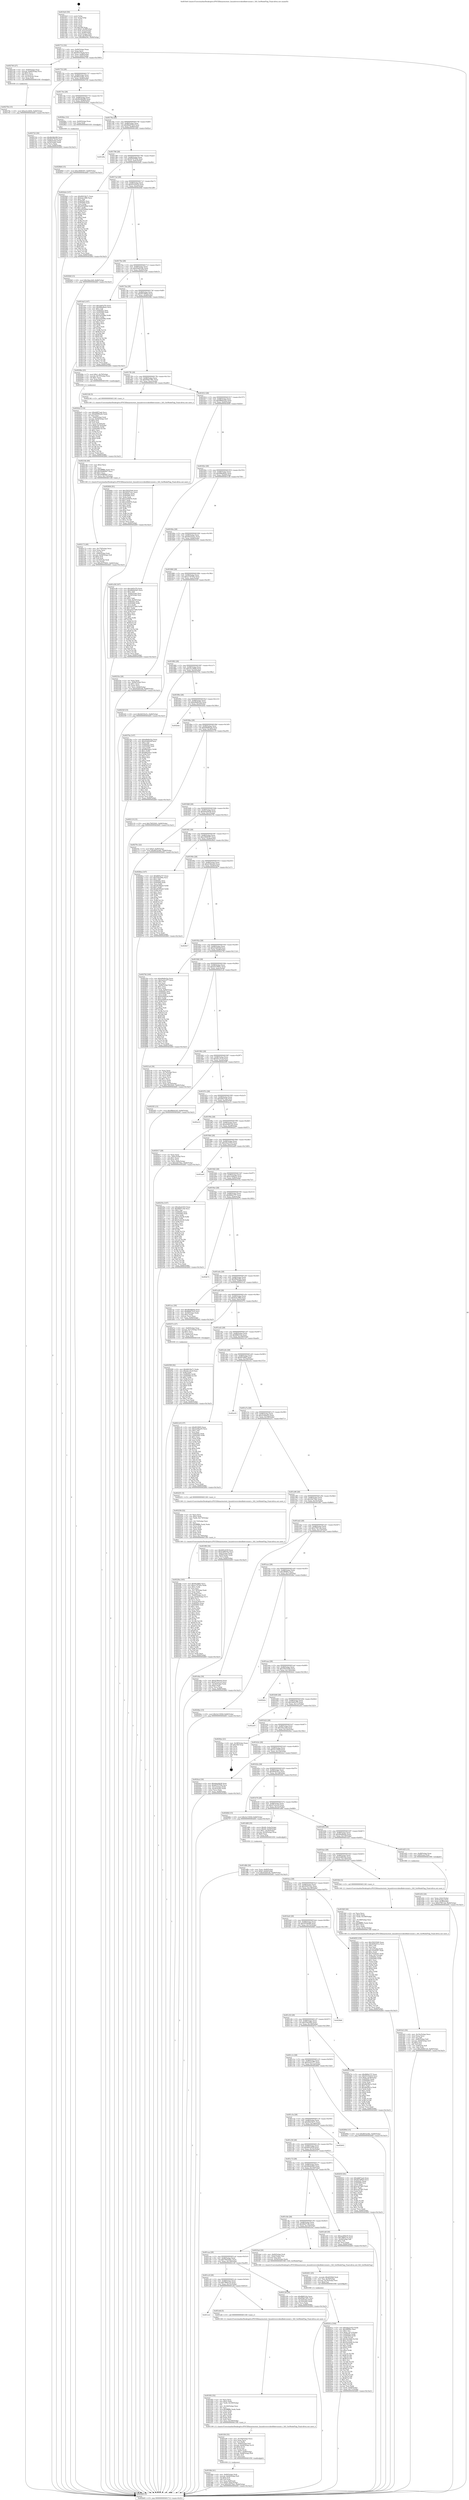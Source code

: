 digraph "0x4016e0" {
  label = "0x4016e0 (/mnt/c/Users/mathe/Desktop/tcc/POCII/binaries/extr_linuxdriversvideofbdevsisinit.c_SiS_GetModeFlag_Final-ollvm.out::main(0))"
  labelloc = "t"
  node[shape=record]

  Entry [label="",width=0.3,height=0.3,shape=circle,fillcolor=black,style=filled]
  "0x401712" [label="{
     0x401712 [32]\l
     | [instrs]\l
     &nbsp;&nbsp;0x401712 \<+6\>: mov -0x84(%rbp),%eax\l
     &nbsp;&nbsp;0x401718 \<+2\>: mov %eax,%ecx\l
     &nbsp;&nbsp;0x40171a \<+6\>: sub $0x83270e24,%ecx\l
     &nbsp;&nbsp;0x401720 \<+6\>: mov %eax,-0x88(%rbp)\l
     &nbsp;&nbsp;0x401726 \<+6\>: mov %ecx,-0x8c(%rbp)\l
     &nbsp;&nbsp;0x40172c \<+6\>: je 0000000000402740 \<main+0x1060\>\l
  }"]
  "0x402740" [label="{
     0x402740 [27]\l
     | [instrs]\l
     &nbsp;&nbsp;0x402740 \<+4\>: mov -0x60(%rbp),%rax\l
     &nbsp;&nbsp;0x402744 \<+4\>: movslq -0x80(%rbp),%rcx\l
     &nbsp;&nbsp;0x402748 \<+4\>: shl $0x5,%rcx\l
     &nbsp;&nbsp;0x40274c \<+3\>: add %rcx,%rax\l
     &nbsp;&nbsp;0x40274f \<+4\>: mov 0x10(%rax),%rax\l
     &nbsp;&nbsp;0x402753 \<+3\>: mov %rax,%rdi\l
     &nbsp;&nbsp;0x402756 \<+5\>: call 0000000000401030 \<free@plt\>\l
     | [calls]\l
     &nbsp;&nbsp;0x401030 \{1\} (unknown)\l
  }"]
  "0x401732" [label="{
     0x401732 [28]\l
     | [instrs]\l
     &nbsp;&nbsp;0x401732 \<+5\>: jmp 0000000000401737 \<main+0x57\>\l
     &nbsp;&nbsp;0x401737 \<+6\>: mov -0x88(%rbp),%eax\l
     &nbsp;&nbsp;0x40173d \<+5\>: sub $0x861bc8dc,%eax\l
     &nbsp;&nbsp;0x401742 \<+6\>: mov %eax,-0x90(%rbp)\l
     &nbsp;&nbsp;0x401748 \<+6\>: je 0000000000402722 \<main+0x1042\>\l
  }"]
  Exit [label="",width=0.3,height=0.3,shape=circle,fillcolor=black,style=filled,peripheries=2]
  "0x402722" [label="{
     0x402722 [30]\l
     | [instrs]\l
     &nbsp;&nbsp;0x402722 \<+5\>: mov $0x8b36b280,%eax\l
     &nbsp;&nbsp;0x402727 \<+5\>: mov $0x83270e24,%ecx\l
     &nbsp;&nbsp;0x40272c \<+3\>: mov -0x80(%rbp),%edx\l
     &nbsp;&nbsp;0x40272f \<+3\>: cmp -0x54(%rbp),%edx\l
     &nbsp;&nbsp;0x402732 \<+3\>: cmovl %ecx,%eax\l
     &nbsp;&nbsp;0x402735 \<+6\>: mov %eax,-0x84(%rbp)\l
     &nbsp;&nbsp;0x40273b \<+5\>: jmp 0000000000402b83 \<main+0x14a3\>\l
  }"]
  "0x40174e" [label="{
     0x40174e [28]\l
     | [instrs]\l
     &nbsp;&nbsp;0x40174e \<+5\>: jmp 0000000000401753 \<main+0x73\>\l
     &nbsp;&nbsp;0x401753 \<+6\>: mov -0x88(%rbp),%eax\l
     &nbsp;&nbsp;0x401759 \<+5\>: sub $0x8b36b280,%eax\l
     &nbsp;&nbsp;0x40175e \<+6\>: mov %eax,-0x94(%rbp)\l
     &nbsp;&nbsp;0x401764 \<+6\>: je 00000000004028ac \<main+0x11cc\>\l
  }"]
  "0x4028b8" [label="{
     0x4028b8 [15]\l
     | [instrs]\l
     &nbsp;&nbsp;0x4028b8 \<+10\>: movl $0xc0606307,-0x84(%rbp)\l
     &nbsp;&nbsp;0x4028c2 \<+5\>: jmp 0000000000402b83 \<main+0x14a3\>\l
  }"]
  "0x4028ac" [label="{
     0x4028ac [12]\l
     | [instrs]\l
     &nbsp;&nbsp;0x4028ac \<+4\>: mov -0x60(%rbp),%rax\l
     &nbsp;&nbsp;0x4028b0 \<+3\>: mov %rax,%rdi\l
     &nbsp;&nbsp;0x4028b3 \<+5\>: call 0000000000401030 \<free@plt\>\l
     | [calls]\l
     &nbsp;&nbsp;0x401030 \{1\} (unknown)\l
  }"]
  "0x40176a" [label="{
     0x40176a [28]\l
     | [instrs]\l
     &nbsp;&nbsp;0x40176a \<+5\>: jmp 000000000040176f \<main+0x8f\>\l
     &nbsp;&nbsp;0x40176f \<+6\>: mov -0x88(%rbp),%eax\l
     &nbsp;&nbsp;0x401775 \<+5\>: sub $0x8bb670c9,%eax\l
     &nbsp;&nbsp;0x40177a \<+6\>: mov %eax,-0x98(%rbp)\l
     &nbsp;&nbsp;0x401780 \<+6\>: je 0000000000401d0a \<main+0x62a\>\l
  }"]
  "0x40275b" [label="{
     0x40275b [15]\l
     | [instrs]\l
     &nbsp;&nbsp;0x40275b \<+10\>: movl $0xa3cc4404,-0x84(%rbp)\l
     &nbsp;&nbsp;0x402765 \<+5\>: jmp 0000000000402b83 \<main+0x14a3\>\l
  }"]
  "0x401d0a" [label="{
     0x401d0a\l
  }", style=dashed]
  "0x401786" [label="{
     0x401786 [28]\l
     | [instrs]\l
     &nbsp;&nbsp;0x401786 \<+5\>: jmp 000000000040178b \<main+0xab\>\l
     &nbsp;&nbsp;0x40178b \<+6\>: mov -0x88(%rbp),%eax\l
     &nbsp;&nbsp;0x401791 \<+5\>: sub $0x8d76793b,%eax\l
     &nbsp;&nbsp;0x401796 \<+6\>: mov %eax,-0x9c(%rbp)\l
     &nbsp;&nbsp;0x40179c \<+6\>: je 00000000004024eb \<main+0xe0b\>\l
  }"]
  "0x402599" [label="{
     0x402599 [92]\l
     | [instrs]\l
     &nbsp;&nbsp;0x402599 \<+5\>: mov $0x66418a71,%edx\l
     &nbsp;&nbsp;0x40259e \<+5\>: mov $0xd2cc5cc9,%esi\l
     &nbsp;&nbsp;0x4025a3 \<+3\>: xor %r8d,%r8d\l
     &nbsp;&nbsp;0x4025a6 \<+8\>: mov 0x40505c,%r9d\l
     &nbsp;&nbsp;0x4025ae \<+8\>: mov 0x405060,%r10d\l
     &nbsp;&nbsp;0x4025b6 \<+4\>: sub $0x1,%r8d\l
     &nbsp;&nbsp;0x4025ba \<+3\>: mov %r9d,%r11d\l
     &nbsp;&nbsp;0x4025bd \<+3\>: add %r8d,%r11d\l
     &nbsp;&nbsp;0x4025c0 \<+4\>: imul %r11d,%r9d\l
     &nbsp;&nbsp;0x4025c4 \<+4\>: and $0x1,%r9d\l
     &nbsp;&nbsp;0x4025c8 \<+4\>: cmp $0x0,%r9d\l
     &nbsp;&nbsp;0x4025cc \<+3\>: sete %bl\l
     &nbsp;&nbsp;0x4025cf \<+4\>: cmp $0xa,%r10d\l
     &nbsp;&nbsp;0x4025d3 \<+4\>: setl %r14b\l
     &nbsp;&nbsp;0x4025d7 \<+3\>: mov %bl,%r15b\l
     &nbsp;&nbsp;0x4025da \<+3\>: and %r14b,%r15b\l
     &nbsp;&nbsp;0x4025dd \<+3\>: xor %r14b,%bl\l
     &nbsp;&nbsp;0x4025e0 \<+3\>: or %bl,%r15b\l
     &nbsp;&nbsp;0x4025e3 \<+4\>: test $0x1,%r15b\l
     &nbsp;&nbsp;0x4025e7 \<+3\>: cmovne %esi,%edx\l
     &nbsp;&nbsp;0x4025ea \<+6\>: mov %edx,-0x84(%rbp)\l
     &nbsp;&nbsp;0x4025f0 \<+5\>: jmp 0000000000402b83 \<main+0x14a3\>\l
  }"]
  "0x4024eb" [label="{
     0x4024eb [147]\l
     | [instrs]\l
     &nbsp;&nbsp;0x4024eb \<+5\>: mov $0x66418a71,%eax\l
     &nbsp;&nbsp;0x4024f0 \<+5\>: mov $0xfedcc980,%ecx\l
     &nbsp;&nbsp;0x4024f5 \<+2\>: mov $0x1,%dl\l
     &nbsp;&nbsp;0x4024f7 \<+7\>: mov 0x40505c,%esi\l
     &nbsp;&nbsp;0x4024fe \<+7\>: mov 0x405060,%edi\l
     &nbsp;&nbsp;0x402505 \<+3\>: mov %esi,%r8d\l
     &nbsp;&nbsp;0x402508 \<+7\>: add $0xc955d94d,%r8d\l
     &nbsp;&nbsp;0x40250f \<+4\>: sub $0x1,%r8d\l
     &nbsp;&nbsp;0x402513 \<+7\>: sub $0xc955d94d,%r8d\l
     &nbsp;&nbsp;0x40251a \<+4\>: imul %r8d,%esi\l
     &nbsp;&nbsp;0x40251e \<+3\>: and $0x1,%esi\l
     &nbsp;&nbsp;0x402521 \<+3\>: cmp $0x0,%esi\l
     &nbsp;&nbsp;0x402524 \<+4\>: sete %r9b\l
     &nbsp;&nbsp;0x402528 \<+3\>: cmp $0xa,%edi\l
     &nbsp;&nbsp;0x40252b \<+4\>: setl %r10b\l
     &nbsp;&nbsp;0x40252f \<+3\>: mov %r9b,%r11b\l
     &nbsp;&nbsp;0x402532 \<+4\>: xor $0xff,%r11b\l
     &nbsp;&nbsp;0x402536 \<+3\>: mov %r10b,%bl\l
     &nbsp;&nbsp;0x402539 \<+3\>: xor $0xff,%bl\l
     &nbsp;&nbsp;0x40253c \<+3\>: xor $0x0,%dl\l
     &nbsp;&nbsp;0x40253f \<+3\>: mov %r11b,%r14b\l
     &nbsp;&nbsp;0x402542 \<+4\>: and $0x0,%r14b\l
     &nbsp;&nbsp;0x402546 \<+3\>: and %dl,%r9b\l
     &nbsp;&nbsp;0x402549 \<+3\>: mov %bl,%r15b\l
     &nbsp;&nbsp;0x40254c \<+4\>: and $0x0,%r15b\l
     &nbsp;&nbsp;0x402550 \<+3\>: and %dl,%r10b\l
     &nbsp;&nbsp;0x402553 \<+3\>: or %r9b,%r14b\l
     &nbsp;&nbsp;0x402556 \<+3\>: or %r10b,%r15b\l
     &nbsp;&nbsp;0x402559 \<+3\>: xor %r15b,%r14b\l
     &nbsp;&nbsp;0x40255c \<+3\>: or %bl,%r11b\l
     &nbsp;&nbsp;0x40255f \<+4\>: xor $0xff,%r11b\l
     &nbsp;&nbsp;0x402563 \<+3\>: or $0x0,%dl\l
     &nbsp;&nbsp;0x402566 \<+3\>: and %dl,%r11b\l
     &nbsp;&nbsp;0x402569 \<+3\>: or %r11b,%r14b\l
     &nbsp;&nbsp;0x40256c \<+4\>: test $0x1,%r14b\l
     &nbsp;&nbsp;0x402570 \<+3\>: cmovne %ecx,%eax\l
     &nbsp;&nbsp;0x402573 \<+6\>: mov %eax,-0x84(%rbp)\l
     &nbsp;&nbsp;0x402579 \<+5\>: jmp 0000000000402b83 \<main+0x14a3\>\l
  }"]
  "0x4017a2" [label="{
     0x4017a2 [28]\l
     | [instrs]\l
     &nbsp;&nbsp;0x4017a2 \<+5\>: jmp 00000000004017a7 \<main+0xc7\>\l
     &nbsp;&nbsp;0x4017a7 \<+6\>: mov -0x88(%rbp),%eax\l
     &nbsp;&nbsp;0x4017ad \<+5\>: sub $0x93102d16,%eax\l
     &nbsp;&nbsp;0x4017b2 \<+6\>: mov %eax,-0xa0(%rbp)\l
     &nbsp;&nbsp;0x4017b8 \<+6\>: je 00000000004029df \<main+0x12ff\>\l
  }"]
  "0x40241a" [label="{
     0x40241a [164]\l
     | [instrs]\l
     &nbsp;&nbsp;0x40241a \<+5\>: mov $0xe6a21023,%edx\l
     &nbsp;&nbsp;0x40241f \<+5\>: mov $0x2ff5ff3c,%esi\l
     &nbsp;&nbsp;0x402424 \<+2\>: mov $0x1,%cl\l
     &nbsp;&nbsp;0x402426 \<+7\>: movl $0x0,-0x7c(%rbp)\l
     &nbsp;&nbsp;0x40242d \<+8\>: mov 0x40505c,%r8d\l
     &nbsp;&nbsp;0x402435 \<+8\>: mov 0x405060,%r9d\l
     &nbsp;&nbsp;0x40243d \<+3\>: mov %r8d,%r10d\l
     &nbsp;&nbsp;0x402440 \<+7\>: add $0x52e24b6,%r10d\l
     &nbsp;&nbsp;0x402447 \<+4\>: sub $0x1,%r10d\l
     &nbsp;&nbsp;0x40244b \<+7\>: sub $0x52e24b6,%r10d\l
     &nbsp;&nbsp;0x402452 \<+4\>: imul %r10d,%r8d\l
     &nbsp;&nbsp;0x402456 \<+4\>: and $0x1,%r8d\l
     &nbsp;&nbsp;0x40245a \<+4\>: cmp $0x0,%r8d\l
     &nbsp;&nbsp;0x40245e \<+4\>: sete %r11b\l
     &nbsp;&nbsp;0x402462 \<+4\>: cmp $0xa,%r9d\l
     &nbsp;&nbsp;0x402466 \<+3\>: setl %bl\l
     &nbsp;&nbsp;0x402469 \<+3\>: mov %r11b,%r14b\l
     &nbsp;&nbsp;0x40246c \<+4\>: xor $0xff,%r14b\l
     &nbsp;&nbsp;0x402470 \<+3\>: mov %bl,%r15b\l
     &nbsp;&nbsp;0x402473 \<+4\>: xor $0xff,%r15b\l
     &nbsp;&nbsp;0x402477 \<+3\>: xor $0x1,%cl\l
     &nbsp;&nbsp;0x40247a \<+3\>: mov %r14b,%r12b\l
     &nbsp;&nbsp;0x40247d \<+4\>: and $0xff,%r12b\l
     &nbsp;&nbsp;0x402481 \<+3\>: and %cl,%r11b\l
     &nbsp;&nbsp;0x402484 \<+3\>: mov %r15b,%r13b\l
     &nbsp;&nbsp;0x402487 \<+4\>: and $0xff,%r13b\l
     &nbsp;&nbsp;0x40248b \<+2\>: and %cl,%bl\l
     &nbsp;&nbsp;0x40248d \<+3\>: or %r11b,%r12b\l
     &nbsp;&nbsp;0x402490 \<+3\>: or %bl,%r13b\l
     &nbsp;&nbsp;0x402493 \<+3\>: xor %r13b,%r12b\l
     &nbsp;&nbsp;0x402496 \<+3\>: or %r15b,%r14b\l
     &nbsp;&nbsp;0x402499 \<+4\>: xor $0xff,%r14b\l
     &nbsp;&nbsp;0x40249d \<+3\>: or $0x1,%cl\l
     &nbsp;&nbsp;0x4024a0 \<+3\>: and %cl,%r14b\l
     &nbsp;&nbsp;0x4024a3 \<+3\>: or %r14b,%r12b\l
     &nbsp;&nbsp;0x4024a6 \<+4\>: test $0x1,%r12b\l
     &nbsp;&nbsp;0x4024aa \<+3\>: cmovne %esi,%edx\l
     &nbsp;&nbsp;0x4024ad \<+6\>: mov %edx,-0x84(%rbp)\l
     &nbsp;&nbsp;0x4024b3 \<+6\>: mov %eax,-0x17c(%rbp)\l
     &nbsp;&nbsp;0x4024b9 \<+5\>: jmp 0000000000402b83 \<main+0x14a3\>\l
  }"]
  "0x4029df" [label="{
     0x4029df [15]\l
     | [instrs]\l
     &nbsp;&nbsp;0x4029df \<+10\>: movl $0x3daccfe8,-0x84(%rbp)\l
     &nbsp;&nbsp;0x4029e9 \<+5\>: jmp 0000000000402b83 \<main+0x14a3\>\l
  }"]
  "0x4017be" [label="{
     0x4017be [28]\l
     | [instrs]\l
     &nbsp;&nbsp;0x4017be \<+5\>: jmp 00000000004017c3 \<main+0xe3\>\l
     &nbsp;&nbsp;0x4017c3 \<+6\>: mov -0x88(%rbp),%eax\l
     &nbsp;&nbsp;0x4017c9 \<+5\>: sub $0x93d45c8e,%eax\l
     &nbsp;&nbsp;0x4017ce \<+6\>: mov %eax,-0xa4(%rbp)\l
     &nbsp;&nbsp;0x4017d4 \<+6\>: je 0000000000401da5 \<main+0x6c5\>\l
  }"]
  "0x402401" [label="{
     0x402401 [25]\l
     | [instrs]\l
     &nbsp;&nbsp;0x402401 \<+10\>: movabs $0x4030b6,%rdi\l
     &nbsp;&nbsp;0x40240b \<+4\>: mov %ax,-0x76(%rbp)\l
     &nbsp;&nbsp;0x40240f \<+4\>: movzwl -0x76(%rbp),%esi\l
     &nbsp;&nbsp;0x402413 \<+2\>: mov $0x0,%al\l
     &nbsp;&nbsp;0x402415 \<+5\>: call 0000000000401040 \<printf@plt\>\l
     | [calls]\l
     &nbsp;&nbsp;0x401040 \{1\} (unknown)\l
  }"]
  "0x401da5" [label="{
     0x401da5 [147]\l
     | [instrs]\l
     &nbsp;&nbsp;0x401da5 \<+5\>: mov $0x3d45cf7b,%eax\l
     &nbsp;&nbsp;0x401daa \<+5\>: mov $0x996e6b2e,%ecx\l
     &nbsp;&nbsp;0x401daf \<+2\>: mov $0x1,%dl\l
     &nbsp;&nbsp;0x401db1 \<+7\>: mov 0x40505c,%esi\l
     &nbsp;&nbsp;0x401db8 \<+7\>: mov 0x405060,%edi\l
     &nbsp;&nbsp;0x401dbf \<+3\>: mov %esi,%r8d\l
     &nbsp;&nbsp;0x401dc2 \<+7\>: add $0xc5e9398a,%r8d\l
     &nbsp;&nbsp;0x401dc9 \<+4\>: sub $0x1,%r8d\l
     &nbsp;&nbsp;0x401dcd \<+7\>: sub $0xc5e9398a,%r8d\l
     &nbsp;&nbsp;0x401dd4 \<+4\>: imul %r8d,%esi\l
     &nbsp;&nbsp;0x401dd8 \<+3\>: and $0x1,%esi\l
     &nbsp;&nbsp;0x401ddb \<+3\>: cmp $0x0,%esi\l
     &nbsp;&nbsp;0x401dde \<+4\>: sete %r9b\l
     &nbsp;&nbsp;0x401de2 \<+3\>: cmp $0xa,%edi\l
     &nbsp;&nbsp;0x401de5 \<+4\>: setl %r10b\l
     &nbsp;&nbsp;0x401de9 \<+3\>: mov %r9b,%r11b\l
     &nbsp;&nbsp;0x401dec \<+4\>: xor $0xff,%r11b\l
     &nbsp;&nbsp;0x401df0 \<+3\>: mov %r10b,%bl\l
     &nbsp;&nbsp;0x401df3 \<+3\>: xor $0xff,%bl\l
     &nbsp;&nbsp;0x401df6 \<+3\>: xor $0x0,%dl\l
     &nbsp;&nbsp;0x401df9 \<+3\>: mov %r11b,%r14b\l
     &nbsp;&nbsp;0x401dfc \<+4\>: and $0x0,%r14b\l
     &nbsp;&nbsp;0x401e00 \<+3\>: and %dl,%r9b\l
     &nbsp;&nbsp;0x401e03 \<+3\>: mov %bl,%r15b\l
     &nbsp;&nbsp;0x401e06 \<+4\>: and $0x0,%r15b\l
     &nbsp;&nbsp;0x401e0a \<+3\>: and %dl,%r10b\l
     &nbsp;&nbsp;0x401e0d \<+3\>: or %r9b,%r14b\l
     &nbsp;&nbsp;0x401e10 \<+3\>: or %r10b,%r15b\l
     &nbsp;&nbsp;0x401e13 \<+3\>: xor %r15b,%r14b\l
     &nbsp;&nbsp;0x401e16 \<+3\>: or %bl,%r11b\l
     &nbsp;&nbsp;0x401e19 \<+4\>: xor $0xff,%r11b\l
     &nbsp;&nbsp;0x401e1d \<+3\>: or $0x0,%dl\l
     &nbsp;&nbsp;0x401e20 \<+3\>: and %dl,%r11b\l
     &nbsp;&nbsp;0x401e23 \<+3\>: or %r11b,%r14b\l
     &nbsp;&nbsp;0x401e26 \<+4\>: test $0x1,%r14b\l
     &nbsp;&nbsp;0x401e2a \<+3\>: cmovne %ecx,%eax\l
     &nbsp;&nbsp;0x401e2d \<+6\>: mov %eax,-0x84(%rbp)\l
     &nbsp;&nbsp;0x401e33 \<+5\>: jmp 0000000000402b83 \<main+0x14a3\>\l
  }"]
  "0x4017da" [label="{
     0x4017da [28]\l
     | [instrs]\l
     &nbsp;&nbsp;0x4017da \<+5\>: jmp 00000000004017df \<main+0xff\>\l
     &nbsp;&nbsp;0x4017df \<+6\>: mov -0x88(%rbp),%eax\l
     &nbsp;&nbsp;0x4017e5 \<+5\>: sub $0x95748fed,%eax\l
     &nbsp;&nbsp;0x4017ea \<+6\>: mov %eax,-0xa8(%rbp)\l
     &nbsp;&nbsp;0x4017f0 \<+6\>: je 000000000040208e \<main+0x9ae\>\l
  }"]
  "0x40228a" [label="{
     0x40228a [165]\l
     | [instrs]\l
     &nbsp;&nbsp;0x40228a \<+5\>: mov $0xf010665,%ecx\l
     &nbsp;&nbsp;0x40228f \<+5\>: mov $0xa179745e,%edx\l
     &nbsp;&nbsp;0x402294 \<+3\>: mov $0x1,%r8b\l
     &nbsp;&nbsp;0x402297 \<+2\>: xor %esi,%esi\l
     &nbsp;&nbsp;0x402299 \<+6\>: mov -0x178(%rbp),%edi\l
     &nbsp;&nbsp;0x40229f \<+3\>: imul %eax,%edi\l
     &nbsp;&nbsp;0x4022a2 \<+3\>: movslq %edi,%r9\l
     &nbsp;&nbsp;0x4022a5 \<+4\>: mov -0x60(%rbp),%r10\l
     &nbsp;&nbsp;0x4022a9 \<+4\>: movslq -0x64(%rbp),%r11\l
     &nbsp;&nbsp;0x4022ad \<+4\>: shl $0x5,%r11\l
     &nbsp;&nbsp;0x4022b1 \<+3\>: add %r11,%r10\l
     &nbsp;&nbsp;0x4022b4 \<+4\>: mov %r9,0x18(%r10)\l
     &nbsp;&nbsp;0x4022b8 \<+7\>: mov 0x40505c,%eax\l
     &nbsp;&nbsp;0x4022bf \<+7\>: mov 0x405060,%edi\l
     &nbsp;&nbsp;0x4022c6 \<+3\>: sub $0x1,%esi\l
     &nbsp;&nbsp;0x4022c9 \<+2\>: mov %eax,%ebx\l
     &nbsp;&nbsp;0x4022cb \<+2\>: add %esi,%ebx\l
     &nbsp;&nbsp;0x4022cd \<+3\>: imul %ebx,%eax\l
     &nbsp;&nbsp;0x4022d0 \<+3\>: and $0x1,%eax\l
     &nbsp;&nbsp;0x4022d3 \<+3\>: cmp $0x0,%eax\l
     &nbsp;&nbsp;0x4022d6 \<+4\>: sete %r14b\l
     &nbsp;&nbsp;0x4022da \<+3\>: cmp $0xa,%edi\l
     &nbsp;&nbsp;0x4022dd \<+4\>: setl %r15b\l
     &nbsp;&nbsp;0x4022e1 \<+3\>: mov %r14b,%r12b\l
     &nbsp;&nbsp;0x4022e4 \<+4\>: xor $0xff,%r12b\l
     &nbsp;&nbsp;0x4022e8 \<+3\>: mov %r15b,%r13b\l
     &nbsp;&nbsp;0x4022eb \<+4\>: xor $0xff,%r13b\l
     &nbsp;&nbsp;0x4022ef \<+4\>: xor $0x1,%r8b\l
     &nbsp;&nbsp;0x4022f3 \<+3\>: mov %r12b,%al\l
     &nbsp;&nbsp;0x4022f6 \<+2\>: and $0xff,%al\l
     &nbsp;&nbsp;0x4022f8 \<+3\>: and %r8b,%r14b\l
     &nbsp;&nbsp;0x4022fb \<+3\>: mov %r13b,%sil\l
     &nbsp;&nbsp;0x4022fe \<+4\>: and $0xff,%sil\l
     &nbsp;&nbsp;0x402302 \<+3\>: and %r8b,%r15b\l
     &nbsp;&nbsp;0x402305 \<+3\>: or %r14b,%al\l
     &nbsp;&nbsp;0x402308 \<+3\>: or %r15b,%sil\l
     &nbsp;&nbsp;0x40230b \<+3\>: xor %sil,%al\l
     &nbsp;&nbsp;0x40230e \<+3\>: or %r13b,%r12b\l
     &nbsp;&nbsp;0x402311 \<+4\>: xor $0xff,%r12b\l
     &nbsp;&nbsp;0x402315 \<+4\>: or $0x1,%r8b\l
     &nbsp;&nbsp;0x402319 \<+3\>: and %r8b,%r12b\l
     &nbsp;&nbsp;0x40231c \<+3\>: or %r12b,%al\l
     &nbsp;&nbsp;0x40231f \<+2\>: test $0x1,%al\l
     &nbsp;&nbsp;0x402321 \<+3\>: cmovne %edx,%ecx\l
     &nbsp;&nbsp;0x402324 \<+6\>: mov %ecx,-0x84(%rbp)\l
     &nbsp;&nbsp;0x40232a \<+5\>: jmp 0000000000402b83 \<main+0x14a3\>\l
  }"]
  "0x40208e" [label="{
     0x40208e [23]\l
     | [instrs]\l
     &nbsp;&nbsp;0x40208e \<+7\>: movl $0x1,-0x70(%rbp)\l
     &nbsp;&nbsp;0x402095 \<+4\>: movslq -0x70(%rbp),%rax\l
     &nbsp;&nbsp;0x402099 \<+4\>: shl $0x1,%rax\l
     &nbsp;&nbsp;0x40209d \<+3\>: mov %rax,%rdi\l
     &nbsp;&nbsp;0x4020a0 \<+5\>: call 0000000000401050 \<malloc@plt\>\l
     | [calls]\l
     &nbsp;&nbsp;0x401050 \{1\} (unknown)\l
  }"]
  "0x4017f6" [label="{
     0x4017f6 [28]\l
     | [instrs]\l
     &nbsp;&nbsp;0x4017f6 \<+5\>: jmp 00000000004017fb \<main+0x11b\>\l
     &nbsp;&nbsp;0x4017fb \<+6\>: mov -0x88(%rbp),%eax\l
     &nbsp;&nbsp;0x401801 \<+5\>: sub $0x95bb7d81,%eax\l
     &nbsp;&nbsp;0x401806 \<+6\>: mov %eax,-0xac(%rbp)\l
     &nbsp;&nbsp;0x40180c \<+6\>: je 0000000000402146 \<main+0xa66\>\l
  }"]
  "0x402256" [label="{
     0x402256 [52]\l
     | [instrs]\l
     &nbsp;&nbsp;0x402256 \<+2\>: xor %ecx,%ecx\l
     &nbsp;&nbsp;0x402258 \<+5\>: mov $0x2,%edx\l
     &nbsp;&nbsp;0x40225d \<+6\>: mov %edx,-0x174(%rbp)\l
     &nbsp;&nbsp;0x402263 \<+1\>: cltd\l
     &nbsp;&nbsp;0x402264 \<+6\>: mov -0x174(%rbp),%esi\l
     &nbsp;&nbsp;0x40226a \<+2\>: idiv %esi\l
     &nbsp;&nbsp;0x40226c \<+6\>: imul $0xfffffffe,%edx,%edx\l
     &nbsp;&nbsp;0x402272 \<+2\>: mov %ecx,%edi\l
     &nbsp;&nbsp;0x402274 \<+2\>: sub %edx,%edi\l
     &nbsp;&nbsp;0x402276 \<+2\>: mov %ecx,%edx\l
     &nbsp;&nbsp;0x402278 \<+3\>: sub $0x1,%edx\l
     &nbsp;&nbsp;0x40227b \<+2\>: add %edx,%edi\l
     &nbsp;&nbsp;0x40227d \<+2\>: sub %edi,%ecx\l
     &nbsp;&nbsp;0x40227f \<+6\>: mov %ecx,-0x178(%rbp)\l
     &nbsp;&nbsp;0x402285 \<+5\>: call 0000000000401160 \<next_i\>\l
     | [calls]\l
     &nbsp;&nbsp;0x401160 \{1\} (/mnt/c/Users/mathe/Desktop/tcc/POCII/binaries/extr_linuxdriversvideofbdevsisinit.c_SiS_GetModeFlag_Final-ollvm.out::next_i)\l
  }"]
  "0x402146" [label="{
     0x402146 [5]\l
     | [instrs]\l
     &nbsp;&nbsp;0x402146 \<+5\>: call 0000000000401160 \<next_i\>\l
     | [calls]\l
     &nbsp;&nbsp;0x401160 \{1\} (/mnt/c/Users/mathe/Desktop/tcc/POCII/binaries/extr_linuxdriversvideofbdevsisinit.c_SiS_GetModeFlag_Final-ollvm.out::next_i)\l
  }"]
  "0x401812" [label="{
     0x401812 [28]\l
     | [instrs]\l
     &nbsp;&nbsp;0x401812 \<+5\>: jmp 0000000000401817 \<main+0x137\>\l
     &nbsp;&nbsp;0x401817 \<+6\>: mov -0x88(%rbp),%eax\l
     &nbsp;&nbsp;0x40181d \<+5\>: sub $0x98b0e243,%eax\l
     &nbsp;&nbsp;0x401822 \<+6\>: mov %eax,-0xb0(%rbp)\l
     &nbsp;&nbsp;0x401828 \<+6\>: je 0000000000402604 \<main+0xf24\>\l
  }"]
  "0x402173" [label="{
     0x402173 [49]\l
     | [instrs]\l
     &nbsp;&nbsp;0x402173 \<+6\>: mov -0x170(%rbp),%ecx\l
     &nbsp;&nbsp;0x402179 \<+3\>: imul %eax,%ecx\l
     &nbsp;&nbsp;0x40217c \<+3\>: mov %cx,%si\l
     &nbsp;&nbsp;0x40217f \<+4\>: mov -0x60(%rbp),%rdi\l
     &nbsp;&nbsp;0x402183 \<+4\>: movslq -0x64(%rbp),%r8\l
     &nbsp;&nbsp;0x402187 \<+4\>: shl $0x5,%r8\l
     &nbsp;&nbsp;0x40218b \<+3\>: add %r8,%rdi\l
     &nbsp;&nbsp;0x40218e \<+4\>: mov 0x10(%rdi),%rdi\l
     &nbsp;&nbsp;0x402192 \<+3\>: mov %si,(%rdi)\l
     &nbsp;&nbsp;0x402195 \<+10\>: movl $0xd2378001,-0x84(%rbp)\l
     &nbsp;&nbsp;0x40219f \<+5\>: jmp 0000000000402b83 \<main+0x14a3\>\l
  }"]
  "0x402604" [label="{
     0x402604 [91]\l
     | [instrs]\l
     &nbsp;&nbsp;0x402604 \<+5\>: mov $0x35033540,%eax\l
     &nbsp;&nbsp;0x402609 \<+5\>: mov $0x50557e2c,%ecx\l
     &nbsp;&nbsp;0x40260e \<+7\>: mov 0x40505c,%edx\l
     &nbsp;&nbsp;0x402615 \<+7\>: mov 0x405060,%esi\l
     &nbsp;&nbsp;0x40261c \<+2\>: mov %edx,%edi\l
     &nbsp;&nbsp;0x40261e \<+6\>: add $0xe23bfd7b,%edi\l
     &nbsp;&nbsp;0x402624 \<+3\>: sub $0x1,%edi\l
     &nbsp;&nbsp;0x402627 \<+6\>: sub $0xe23bfd7b,%edi\l
     &nbsp;&nbsp;0x40262d \<+3\>: imul %edi,%edx\l
     &nbsp;&nbsp;0x402630 \<+3\>: and $0x1,%edx\l
     &nbsp;&nbsp;0x402633 \<+3\>: cmp $0x0,%edx\l
     &nbsp;&nbsp;0x402636 \<+4\>: sete %r8b\l
     &nbsp;&nbsp;0x40263a \<+3\>: cmp $0xa,%esi\l
     &nbsp;&nbsp;0x40263d \<+4\>: setl %r9b\l
     &nbsp;&nbsp;0x402641 \<+3\>: mov %r8b,%r10b\l
     &nbsp;&nbsp;0x402644 \<+3\>: and %r9b,%r10b\l
     &nbsp;&nbsp;0x402647 \<+3\>: xor %r9b,%r8b\l
     &nbsp;&nbsp;0x40264a \<+3\>: or %r8b,%r10b\l
     &nbsp;&nbsp;0x40264d \<+4\>: test $0x1,%r10b\l
     &nbsp;&nbsp;0x402651 \<+3\>: cmovne %ecx,%eax\l
     &nbsp;&nbsp;0x402654 \<+6\>: mov %eax,-0x84(%rbp)\l
     &nbsp;&nbsp;0x40265a \<+5\>: jmp 0000000000402b83 \<main+0x14a3\>\l
  }"]
  "0x40182e" [label="{
     0x40182e [28]\l
     | [instrs]\l
     &nbsp;&nbsp;0x40182e \<+5\>: jmp 0000000000401833 \<main+0x153\>\l
     &nbsp;&nbsp;0x401833 \<+6\>: mov -0x88(%rbp),%eax\l
     &nbsp;&nbsp;0x401839 \<+5\>: sub $0x996e6b2e,%eax\l
     &nbsp;&nbsp;0x40183e \<+6\>: mov %eax,-0xb4(%rbp)\l
     &nbsp;&nbsp;0x401844 \<+6\>: je 0000000000401e38 \<main+0x758\>\l
  }"]
  "0x40214b" [label="{
     0x40214b [40]\l
     | [instrs]\l
     &nbsp;&nbsp;0x40214b \<+5\>: mov $0x2,%ecx\l
     &nbsp;&nbsp;0x402150 \<+1\>: cltd\l
     &nbsp;&nbsp;0x402151 \<+2\>: idiv %ecx\l
     &nbsp;&nbsp;0x402153 \<+6\>: imul $0xfffffffe,%edx,%ecx\l
     &nbsp;&nbsp;0x402159 \<+6\>: add $0x20d86907,%ecx\l
     &nbsp;&nbsp;0x40215f \<+3\>: add $0x1,%ecx\l
     &nbsp;&nbsp;0x402162 \<+6\>: sub $0x20d86907,%ecx\l
     &nbsp;&nbsp;0x402168 \<+6\>: mov %ecx,-0x170(%rbp)\l
     &nbsp;&nbsp;0x40216e \<+5\>: call 0000000000401160 \<next_i\>\l
     | [calls]\l
     &nbsp;&nbsp;0x401160 \{1\} (/mnt/c/Users/mathe/Desktop/tcc/POCII/binaries/extr_linuxdriversvideofbdevsisinit.c_SiS_GetModeFlag_Final-ollvm.out::next_i)\l
  }"]
  "0x401e38" [label="{
     0x401e38 [167]\l
     | [instrs]\l
     &nbsp;&nbsp;0x401e38 \<+5\>: mov $0x3d45cf7b,%eax\l
     &nbsp;&nbsp;0x401e3d \<+5\>: mov $0x68d4d3b5,%ecx\l
     &nbsp;&nbsp;0x401e42 \<+2\>: mov $0x1,%dl\l
     &nbsp;&nbsp;0x401e44 \<+3\>: mov -0x64(%rbp),%esi\l
     &nbsp;&nbsp;0x401e47 \<+3\>: cmp -0x54(%rbp),%esi\l
     &nbsp;&nbsp;0x401e4a \<+4\>: setl %dil\l
     &nbsp;&nbsp;0x401e4e \<+4\>: and $0x1,%dil\l
     &nbsp;&nbsp;0x401e52 \<+4\>: mov %dil,-0x29(%rbp)\l
     &nbsp;&nbsp;0x401e56 \<+7\>: mov 0x40505c,%esi\l
     &nbsp;&nbsp;0x401e5d \<+8\>: mov 0x405060,%r8d\l
     &nbsp;&nbsp;0x401e65 \<+3\>: mov %esi,%r9d\l
     &nbsp;&nbsp;0x401e68 \<+7\>: add $0xa4357dd4,%r9d\l
     &nbsp;&nbsp;0x401e6f \<+4\>: sub $0x1,%r9d\l
     &nbsp;&nbsp;0x401e73 \<+7\>: sub $0xa4357dd4,%r9d\l
     &nbsp;&nbsp;0x401e7a \<+4\>: imul %r9d,%esi\l
     &nbsp;&nbsp;0x401e7e \<+3\>: and $0x1,%esi\l
     &nbsp;&nbsp;0x401e81 \<+3\>: cmp $0x0,%esi\l
     &nbsp;&nbsp;0x401e84 \<+4\>: sete %dil\l
     &nbsp;&nbsp;0x401e88 \<+4\>: cmp $0xa,%r8d\l
     &nbsp;&nbsp;0x401e8c \<+4\>: setl %r10b\l
     &nbsp;&nbsp;0x401e90 \<+3\>: mov %dil,%r11b\l
     &nbsp;&nbsp;0x401e93 \<+4\>: xor $0xff,%r11b\l
     &nbsp;&nbsp;0x401e97 \<+3\>: mov %r10b,%bl\l
     &nbsp;&nbsp;0x401e9a \<+3\>: xor $0xff,%bl\l
     &nbsp;&nbsp;0x401e9d \<+3\>: xor $0x1,%dl\l
     &nbsp;&nbsp;0x401ea0 \<+3\>: mov %r11b,%r14b\l
     &nbsp;&nbsp;0x401ea3 \<+4\>: and $0xff,%r14b\l
     &nbsp;&nbsp;0x401ea7 \<+3\>: and %dl,%dil\l
     &nbsp;&nbsp;0x401eaa \<+3\>: mov %bl,%r15b\l
     &nbsp;&nbsp;0x401ead \<+4\>: and $0xff,%r15b\l
     &nbsp;&nbsp;0x401eb1 \<+3\>: and %dl,%r10b\l
     &nbsp;&nbsp;0x401eb4 \<+3\>: or %dil,%r14b\l
     &nbsp;&nbsp;0x401eb7 \<+3\>: or %r10b,%r15b\l
     &nbsp;&nbsp;0x401eba \<+3\>: xor %r15b,%r14b\l
     &nbsp;&nbsp;0x401ebd \<+3\>: or %bl,%r11b\l
     &nbsp;&nbsp;0x401ec0 \<+4\>: xor $0xff,%r11b\l
     &nbsp;&nbsp;0x401ec4 \<+3\>: or $0x1,%dl\l
     &nbsp;&nbsp;0x401ec7 \<+3\>: and %dl,%r11b\l
     &nbsp;&nbsp;0x401eca \<+3\>: or %r11b,%r14b\l
     &nbsp;&nbsp;0x401ecd \<+4\>: test $0x1,%r14b\l
     &nbsp;&nbsp;0x401ed1 \<+3\>: cmovne %ecx,%eax\l
     &nbsp;&nbsp;0x401ed4 \<+6\>: mov %eax,-0x84(%rbp)\l
     &nbsp;&nbsp;0x401eda \<+5\>: jmp 0000000000402b83 \<main+0x14a3\>\l
  }"]
  "0x40184a" [label="{
     0x40184a [28]\l
     | [instrs]\l
     &nbsp;&nbsp;0x40184a \<+5\>: jmp 000000000040184f \<main+0x16f\>\l
     &nbsp;&nbsp;0x40184f \<+6\>: mov -0x88(%rbp),%eax\l
     &nbsp;&nbsp;0x401855 \<+5\>: sub $0x9d332e5c,%eax\l
     &nbsp;&nbsp;0x40185a \<+6\>: mov %eax,-0xb8(%rbp)\l
     &nbsp;&nbsp;0x401860 \<+6\>: je 000000000040233e \<main+0xc5e\>\l
  }"]
  "0x4020a5" [label="{
     0x4020a5 [116]\l
     | [instrs]\l
     &nbsp;&nbsp;0x4020a5 \<+5\>: mov $0xddf27aab,%ecx\l
     &nbsp;&nbsp;0x4020aa \<+5\>: mov $0xb9d90a2b,%edx\l
     &nbsp;&nbsp;0x4020af \<+2\>: xor %esi,%esi\l
     &nbsp;&nbsp;0x4020b1 \<+4\>: mov -0x60(%rbp),%rdi\l
     &nbsp;&nbsp;0x4020b5 \<+4\>: movslq -0x64(%rbp),%r8\l
     &nbsp;&nbsp;0x4020b9 \<+4\>: shl $0x5,%r8\l
     &nbsp;&nbsp;0x4020bd \<+3\>: add %r8,%rdi\l
     &nbsp;&nbsp;0x4020c0 \<+4\>: mov %rax,0x10(%rdi)\l
     &nbsp;&nbsp;0x4020c4 \<+7\>: movl $0x0,-0x74(%rbp)\l
     &nbsp;&nbsp;0x4020cb \<+8\>: mov 0x40505c,%r9d\l
     &nbsp;&nbsp;0x4020d3 \<+8\>: mov 0x405060,%r10d\l
     &nbsp;&nbsp;0x4020db \<+3\>: sub $0x1,%esi\l
     &nbsp;&nbsp;0x4020de \<+3\>: mov %r9d,%r11d\l
     &nbsp;&nbsp;0x4020e1 \<+3\>: add %esi,%r11d\l
     &nbsp;&nbsp;0x4020e4 \<+4\>: imul %r11d,%r9d\l
     &nbsp;&nbsp;0x4020e8 \<+4\>: and $0x1,%r9d\l
     &nbsp;&nbsp;0x4020ec \<+4\>: cmp $0x0,%r9d\l
     &nbsp;&nbsp;0x4020f0 \<+3\>: sete %bl\l
     &nbsp;&nbsp;0x4020f3 \<+4\>: cmp $0xa,%r10d\l
     &nbsp;&nbsp;0x4020f7 \<+4\>: setl %r14b\l
     &nbsp;&nbsp;0x4020fb \<+3\>: mov %bl,%r15b\l
     &nbsp;&nbsp;0x4020fe \<+3\>: and %r14b,%r15b\l
     &nbsp;&nbsp;0x402101 \<+3\>: xor %r14b,%bl\l
     &nbsp;&nbsp;0x402104 \<+3\>: or %bl,%r15b\l
     &nbsp;&nbsp;0x402107 \<+4\>: test $0x1,%r15b\l
     &nbsp;&nbsp;0x40210b \<+3\>: cmovne %edx,%ecx\l
     &nbsp;&nbsp;0x40210e \<+6\>: mov %ecx,-0x84(%rbp)\l
     &nbsp;&nbsp;0x402114 \<+5\>: jmp 0000000000402b83 \<main+0x14a3\>\l
  }"]
  "0x40233e" [label="{
     0x40233e [28]\l
     | [instrs]\l
     &nbsp;&nbsp;0x40233e \<+2\>: xor %eax,%eax\l
     &nbsp;&nbsp;0x402340 \<+3\>: mov -0x64(%rbp),%ecx\l
     &nbsp;&nbsp;0x402343 \<+3\>: sub $0x1,%eax\l
     &nbsp;&nbsp;0x402346 \<+2\>: sub %eax,%ecx\l
     &nbsp;&nbsp;0x402348 \<+3\>: mov %ecx,-0x64(%rbp)\l
     &nbsp;&nbsp;0x40234b \<+10\>: movl $0x93d45c8e,-0x84(%rbp)\l
     &nbsp;&nbsp;0x402355 \<+5\>: jmp 0000000000402b83 \<main+0x14a3\>\l
  }"]
  "0x401866" [label="{
     0x401866 [28]\l
     | [instrs]\l
     &nbsp;&nbsp;0x401866 \<+5\>: jmp 000000000040186b \<main+0x18b\>\l
     &nbsp;&nbsp;0x40186b \<+6\>: mov -0x88(%rbp),%eax\l
     &nbsp;&nbsp;0x401871 \<+5\>: sub $0xa179745e,%eax\l
     &nbsp;&nbsp;0x401876 \<+6\>: mov %eax,-0xbc(%rbp)\l
     &nbsp;&nbsp;0x40187c \<+6\>: je 000000000040232f \<main+0xc4f\>\l
  }"]
  "0x401fe5" [label="{
     0x401fe5 [50]\l
     | [instrs]\l
     &nbsp;&nbsp;0x401fe5 \<+6\>: mov -0x16c(%rbp),%ecx\l
     &nbsp;&nbsp;0x401feb \<+3\>: imul %eax,%ecx\l
     &nbsp;&nbsp;0x401fee \<+3\>: mov %cx,%di\l
     &nbsp;&nbsp;0x401ff1 \<+4\>: mov -0x60(%rbp),%r8\l
     &nbsp;&nbsp;0x401ff5 \<+4\>: movslq -0x64(%rbp),%r9\l
     &nbsp;&nbsp;0x401ff9 \<+4\>: shl $0x5,%r9\l
     &nbsp;&nbsp;0x401ffd \<+3\>: add %r9,%r8\l
     &nbsp;&nbsp;0x402000 \<+4\>: mov 0x8(%r8),%r8\l
     &nbsp;&nbsp;0x402004 \<+4\>: mov %di,(%r8)\l
     &nbsp;&nbsp;0x402008 \<+10\>: movl $0xe6484120,-0x84(%rbp)\l
     &nbsp;&nbsp;0x402012 \<+5\>: jmp 0000000000402b83 \<main+0x14a3\>\l
  }"]
  "0x40232f" [label="{
     0x40232f [15]\l
     | [instrs]\l
     &nbsp;&nbsp;0x40232f \<+10\>: movl $0x9d332e5c,-0x84(%rbp)\l
     &nbsp;&nbsp;0x402339 \<+5\>: jmp 0000000000402b83 \<main+0x14a3\>\l
  }"]
  "0x401882" [label="{
     0x401882 [28]\l
     | [instrs]\l
     &nbsp;&nbsp;0x401882 \<+5\>: jmp 0000000000401887 \<main+0x1a7\>\l
     &nbsp;&nbsp;0x401887 \<+6\>: mov -0x88(%rbp),%eax\l
     &nbsp;&nbsp;0x40188d \<+5\>: sub $0xa3cc4404,%eax\l
     &nbsp;&nbsp;0x401892 \<+6\>: mov %eax,-0xc0(%rbp)\l
     &nbsp;&nbsp;0x401898 \<+6\>: je 000000000040276a \<main+0x108a\>\l
  }"]
  "0x401fb9" [label="{
     0x401fb9 [44]\l
     | [instrs]\l
     &nbsp;&nbsp;0x401fb9 \<+2\>: xor %ecx,%ecx\l
     &nbsp;&nbsp;0x401fbb \<+5\>: mov $0x2,%edx\l
     &nbsp;&nbsp;0x401fc0 \<+6\>: mov %edx,-0x168(%rbp)\l
     &nbsp;&nbsp;0x401fc6 \<+1\>: cltd\l
     &nbsp;&nbsp;0x401fc7 \<+6\>: mov -0x168(%rbp),%esi\l
     &nbsp;&nbsp;0x401fcd \<+2\>: idiv %esi\l
     &nbsp;&nbsp;0x401fcf \<+6\>: imul $0xfffffffe,%edx,%edx\l
     &nbsp;&nbsp;0x401fd5 \<+3\>: sub $0x1,%ecx\l
     &nbsp;&nbsp;0x401fd8 \<+2\>: sub %ecx,%edx\l
     &nbsp;&nbsp;0x401fda \<+6\>: mov %edx,-0x16c(%rbp)\l
     &nbsp;&nbsp;0x401fe0 \<+5\>: call 0000000000401160 \<next_i\>\l
     | [calls]\l
     &nbsp;&nbsp;0x401160 \{1\} (/mnt/c/Users/mathe/Desktop/tcc/POCII/binaries/extr_linuxdriversvideofbdevsisinit.c_SiS_GetModeFlag_Final-ollvm.out::next_i)\l
  }"]
  "0x40276a" [label="{
     0x40276a [147]\l
     | [instrs]\l
     &nbsp;&nbsp;0x40276a \<+5\>: mov $0xb9b0b32a,%eax\l
     &nbsp;&nbsp;0x40276f \<+5\>: mov $0xd1bb9c4f,%ecx\l
     &nbsp;&nbsp;0x402774 \<+2\>: mov $0x1,%dl\l
     &nbsp;&nbsp;0x402776 \<+7\>: mov 0x40505c,%esi\l
     &nbsp;&nbsp;0x40277d \<+7\>: mov 0x405060,%edi\l
     &nbsp;&nbsp;0x402784 \<+3\>: mov %esi,%r8d\l
     &nbsp;&nbsp;0x402787 \<+7\>: sub $0x80b2dacc,%r8d\l
     &nbsp;&nbsp;0x40278e \<+4\>: sub $0x1,%r8d\l
     &nbsp;&nbsp;0x402792 \<+7\>: add $0x80b2dacc,%r8d\l
     &nbsp;&nbsp;0x402799 \<+4\>: imul %r8d,%esi\l
     &nbsp;&nbsp;0x40279d \<+3\>: and $0x1,%esi\l
     &nbsp;&nbsp;0x4027a0 \<+3\>: cmp $0x0,%esi\l
     &nbsp;&nbsp;0x4027a3 \<+4\>: sete %r9b\l
     &nbsp;&nbsp;0x4027a7 \<+3\>: cmp $0xa,%edi\l
     &nbsp;&nbsp;0x4027aa \<+4\>: setl %r10b\l
     &nbsp;&nbsp;0x4027ae \<+3\>: mov %r9b,%r11b\l
     &nbsp;&nbsp;0x4027b1 \<+4\>: xor $0xff,%r11b\l
     &nbsp;&nbsp;0x4027b5 \<+3\>: mov %r10b,%bl\l
     &nbsp;&nbsp;0x4027b8 \<+3\>: xor $0xff,%bl\l
     &nbsp;&nbsp;0x4027bb \<+3\>: xor $0x1,%dl\l
     &nbsp;&nbsp;0x4027be \<+3\>: mov %r11b,%r14b\l
     &nbsp;&nbsp;0x4027c1 \<+4\>: and $0xff,%r14b\l
     &nbsp;&nbsp;0x4027c5 \<+3\>: and %dl,%r9b\l
     &nbsp;&nbsp;0x4027c8 \<+3\>: mov %bl,%r15b\l
     &nbsp;&nbsp;0x4027cb \<+4\>: and $0xff,%r15b\l
     &nbsp;&nbsp;0x4027cf \<+3\>: and %dl,%r10b\l
     &nbsp;&nbsp;0x4027d2 \<+3\>: or %r9b,%r14b\l
     &nbsp;&nbsp;0x4027d5 \<+3\>: or %r10b,%r15b\l
     &nbsp;&nbsp;0x4027d8 \<+3\>: xor %r15b,%r14b\l
     &nbsp;&nbsp;0x4027db \<+3\>: or %bl,%r11b\l
     &nbsp;&nbsp;0x4027de \<+4\>: xor $0xff,%r11b\l
     &nbsp;&nbsp;0x4027e2 \<+3\>: or $0x1,%dl\l
     &nbsp;&nbsp;0x4027e5 \<+3\>: and %dl,%r11b\l
     &nbsp;&nbsp;0x4027e8 \<+3\>: or %r11b,%r14b\l
     &nbsp;&nbsp;0x4027eb \<+4\>: test $0x1,%r14b\l
     &nbsp;&nbsp;0x4027ef \<+3\>: cmovne %ecx,%eax\l
     &nbsp;&nbsp;0x4027f2 \<+6\>: mov %eax,-0x84(%rbp)\l
     &nbsp;&nbsp;0x4027f8 \<+5\>: jmp 0000000000402b83 \<main+0x14a3\>\l
  }"]
  "0x40189e" [label="{
     0x40189e [28]\l
     | [instrs]\l
     &nbsp;&nbsp;0x40189e \<+5\>: jmp 00000000004018a3 \<main+0x1c3\>\l
     &nbsp;&nbsp;0x4018a3 \<+6\>: mov -0x88(%rbp),%eax\l
     &nbsp;&nbsp;0x4018a9 \<+5\>: sub $0xb9b0b32a,%eax\l
     &nbsp;&nbsp;0x4018ae \<+6\>: mov %eax,-0xc4(%rbp)\l
     &nbsp;&nbsp;0x4018b4 \<+6\>: je 0000000000402b4e \<main+0x146e\>\l
  }"]
  "0x401f6d" [label="{
     0x401f6d [41]\l
     | [instrs]\l
     &nbsp;&nbsp;0x401f6d \<+4\>: mov -0x60(%rbp),%rdi\l
     &nbsp;&nbsp;0x401f71 \<+4\>: movslq -0x64(%rbp),%r9\l
     &nbsp;&nbsp;0x401f75 \<+4\>: shl $0x5,%r9\l
     &nbsp;&nbsp;0x401f79 \<+3\>: add %r9,%rdi\l
     &nbsp;&nbsp;0x401f7c \<+4\>: mov %rax,0x8(%rdi)\l
     &nbsp;&nbsp;0x401f80 \<+7\>: movl $0x0,-0x6c(%rbp)\l
     &nbsp;&nbsp;0x401f87 \<+10\>: movl $0x22b73fac,-0x84(%rbp)\l
     &nbsp;&nbsp;0x401f91 \<+5\>: jmp 0000000000402b83 \<main+0x14a3\>\l
  }"]
  "0x402b4e" [label="{
     0x402b4e\l
  }", style=dashed]
  "0x4018ba" [label="{
     0x4018ba [28]\l
     | [instrs]\l
     &nbsp;&nbsp;0x4018ba \<+5\>: jmp 00000000004018bf \<main+0x1df\>\l
     &nbsp;&nbsp;0x4018bf \<+6\>: mov -0x88(%rbp),%eax\l
     &nbsp;&nbsp;0x4018c5 \<+5\>: sub $0xb9d90a2b,%eax\l
     &nbsp;&nbsp;0x4018ca \<+6\>: mov %eax,-0xc8(%rbp)\l
     &nbsp;&nbsp;0x4018d0 \<+6\>: je 0000000000402119 \<main+0xa39\>\l
  }"]
  "0x401f36" [label="{
     0x401f36 [55]\l
     | [instrs]\l
     &nbsp;&nbsp;0x401f36 \<+6\>: mov -0x164(%rbp),%ecx\l
     &nbsp;&nbsp;0x401f3c \<+3\>: imul %eax,%ecx\l
     &nbsp;&nbsp;0x401f3f \<+4\>: mov %cx,%r8w\l
     &nbsp;&nbsp;0x401f43 \<+4\>: mov -0x60(%rbp),%r9\l
     &nbsp;&nbsp;0x401f47 \<+4\>: movslq -0x64(%rbp),%r10\l
     &nbsp;&nbsp;0x401f4b \<+4\>: shl $0x5,%r10\l
     &nbsp;&nbsp;0x401f4f \<+3\>: add %r10,%r9\l
     &nbsp;&nbsp;0x401f52 \<+4\>: mov %r8w,(%r9)\l
     &nbsp;&nbsp;0x401f56 \<+7\>: movl $0x1,-0x68(%rbp)\l
     &nbsp;&nbsp;0x401f5d \<+4\>: movslq -0x68(%rbp),%r9\l
     &nbsp;&nbsp;0x401f61 \<+4\>: shl $0x1,%r9\l
     &nbsp;&nbsp;0x401f65 \<+3\>: mov %r9,%rdi\l
     &nbsp;&nbsp;0x401f68 \<+5\>: call 0000000000401050 \<malloc@plt\>\l
     | [calls]\l
     &nbsp;&nbsp;0x401050 \{1\} (unknown)\l
  }"]
  "0x402119" [label="{
     0x402119 [15]\l
     | [instrs]\l
     &nbsp;&nbsp;0x402119 \<+10\>: movl $0x79452041,-0x84(%rbp)\l
     &nbsp;&nbsp;0x402123 \<+5\>: jmp 0000000000402b83 \<main+0x14a3\>\l
  }"]
  "0x4018d6" [label="{
     0x4018d6 [28]\l
     | [instrs]\l
     &nbsp;&nbsp;0x4018d6 \<+5\>: jmp 00000000004018db \<main+0x1fb\>\l
     &nbsp;&nbsp;0x4018db \<+6\>: mov -0x88(%rbp),%eax\l
     &nbsp;&nbsp;0x4018e1 \<+5\>: sub $0xbbdc6b28,%eax\l
     &nbsp;&nbsp;0x4018e6 \<+6\>: mov %eax,-0xcc(%rbp)\l
     &nbsp;&nbsp;0x4018ec \<+6\>: je 000000000040270c \<main+0x102c\>\l
  }"]
  "0x401f02" [label="{
     0x401f02 [52]\l
     | [instrs]\l
     &nbsp;&nbsp;0x401f02 \<+2\>: xor %ecx,%ecx\l
     &nbsp;&nbsp;0x401f04 \<+5\>: mov $0x2,%edx\l
     &nbsp;&nbsp;0x401f09 \<+6\>: mov %edx,-0x160(%rbp)\l
     &nbsp;&nbsp;0x401f0f \<+1\>: cltd\l
     &nbsp;&nbsp;0x401f10 \<+6\>: mov -0x160(%rbp),%esi\l
     &nbsp;&nbsp;0x401f16 \<+2\>: idiv %esi\l
     &nbsp;&nbsp;0x401f18 \<+6\>: imul $0xfffffffe,%edx,%edx\l
     &nbsp;&nbsp;0x401f1e \<+2\>: mov %ecx,%edi\l
     &nbsp;&nbsp;0x401f20 \<+2\>: sub %edx,%edi\l
     &nbsp;&nbsp;0x401f22 \<+2\>: mov %ecx,%edx\l
     &nbsp;&nbsp;0x401f24 \<+3\>: sub $0x1,%edx\l
     &nbsp;&nbsp;0x401f27 \<+2\>: add %edx,%edi\l
     &nbsp;&nbsp;0x401f29 \<+2\>: sub %edi,%ecx\l
     &nbsp;&nbsp;0x401f2b \<+6\>: mov %ecx,-0x164(%rbp)\l
     &nbsp;&nbsp;0x401f31 \<+5\>: call 0000000000401160 \<next_i\>\l
     | [calls]\l
     &nbsp;&nbsp;0x401160 \{1\} (/mnt/c/Users/mathe/Desktop/tcc/POCII/binaries/extr_linuxdriversvideofbdevsisinit.c_SiS_GetModeFlag_Final-ollvm.out::next_i)\l
  }"]
  "0x40270c" [label="{
     0x40270c [22]\l
     | [instrs]\l
     &nbsp;&nbsp;0x40270c \<+7\>: movl $0x0,-0x80(%rbp)\l
     &nbsp;&nbsp;0x402713 \<+10\>: movl $0x861bc8dc,-0x84(%rbp)\l
     &nbsp;&nbsp;0x40271d \<+5\>: jmp 0000000000402b83 \<main+0x14a3\>\l
  }"]
  "0x4018f2" [label="{
     0x4018f2 [28]\l
     | [instrs]\l
     &nbsp;&nbsp;0x4018f2 \<+5\>: jmp 00000000004018f7 \<main+0x217\>\l
     &nbsp;&nbsp;0x4018f7 \<+6\>: mov -0x88(%rbp),%eax\l
     &nbsp;&nbsp;0x4018fd \<+5\>: sub $0xc0606307,%eax\l
     &nbsp;&nbsp;0x401902 \<+6\>: mov %eax,-0xd0(%rbp)\l
     &nbsp;&nbsp;0x401908 \<+6\>: je 00000000004028ea \<main+0x120a\>\l
  }"]
  "0x401ce2" [label="{
     0x401ce2\l
  }", style=dashed]
  "0x4028ea" [label="{
     0x4028ea [147]\l
     | [instrs]\l
     &nbsp;&nbsp;0x4028ea \<+5\>: mov $0xf660a737,%eax\l
     &nbsp;&nbsp;0x4028ef \<+5\>: mov $0x554a5f9a,%ecx\l
     &nbsp;&nbsp;0x4028f4 \<+2\>: mov $0x1,%dl\l
     &nbsp;&nbsp;0x4028f6 \<+7\>: mov 0x40505c,%esi\l
     &nbsp;&nbsp;0x4028fd \<+7\>: mov 0x405060,%edi\l
     &nbsp;&nbsp;0x402904 \<+3\>: mov %esi,%r8d\l
     &nbsp;&nbsp;0x402907 \<+7\>: sub $0xe8190ab5,%r8d\l
     &nbsp;&nbsp;0x40290e \<+4\>: sub $0x1,%r8d\l
     &nbsp;&nbsp;0x402912 \<+7\>: add $0xe8190ab5,%r8d\l
     &nbsp;&nbsp;0x402919 \<+4\>: imul %r8d,%esi\l
     &nbsp;&nbsp;0x40291d \<+3\>: and $0x1,%esi\l
     &nbsp;&nbsp;0x402920 \<+3\>: cmp $0x0,%esi\l
     &nbsp;&nbsp;0x402923 \<+4\>: sete %r9b\l
     &nbsp;&nbsp;0x402927 \<+3\>: cmp $0xa,%edi\l
     &nbsp;&nbsp;0x40292a \<+4\>: setl %r10b\l
     &nbsp;&nbsp;0x40292e \<+3\>: mov %r9b,%r11b\l
     &nbsp;&nbsp;0x402931 \<+4\>: xor $0xff,%r11b\l
     &nbsp;&nbsp;0x402935 \<+3\>: mov %r10b,%bl\l
     &nbsp;&nbsp;0x402938 \<+3\>: xor $0xff,%bl\l
     &nbsp;&nbsp;0x40293b \<+3\>: xor $0x0,%dl\l
     &nbsp;&nbsp;0x40293e \<+3\>: mov %r11b,%r14b\l
     &nbsp;&nbsp;0x402941 \<+4\>: and $0x0,%r14b\l
     &nbsp;&nbsp;0x402945 \<+3\>: and %dl,%r9b\l
     &nbsp;&nbsp;0x402948 \<+3\>: mov %bl,%r15b\l
     &nbsp;&nbsp;0x40294b \<+4\>: and $0x0,%r15b\l
     &nbsp;&nbsp;0x40294f \<+3\>: and %dl,%r10b\l
     &nbsp;&nbsp;0x402952 \<+3\>: or %r9b,%r14b\l
     &nbsp;&nbsp;0x402955 \<+3\>: or %r10b,%r15b\l
     &nbsp;&nbsp;0x402958 \<+3\>: xor %r15b,%r14b\l
     &nbsp;&nbsp;0x40295b \<+3\>: or %bl,%r11b\l
     &nbsp;&nbsp;0x40295e \<+4\>: xor $0xff,%r11b\l
     &nbsp;&nbsp;0x402962 \<+3\>: or $0x0,%dl\l
     &nbsp;&nbsp;0x402965 \<+3\>: and %dl,%r11b\l
     &nbsp;&nbsp;0x402968 \<+3\>: or %r11b,%r14b\l
     &nbsp;&nbsp;0x40296b \<+4\>: test $0x1,%r14b\l
     &nbsp;&nbsp;0x40296f \<+3\>: cmovne %ecx,%eax\l
     &nbsp;&nbsp;0x402972 \<+6\>: mov %eax,-0x84(%rbp)\l
     &nbsp;&nbsp;0x402978 \<+5\>: jmp 0000000000402b83 \<main+0x14a3\>\l
  }"]
  "0x40190e" [label="{
     0x40190e [28]\l
     | [instrs]\l
     &nbsp;&nbsp;0x40190e \<+5\>: jmp 0000000000401913 \<main+0x233\>\l
     &nbsp;&nbsp;0x401913 \<+6\>: mov -0x88(%rbp),%eax\l
     &nbsp;&nbsp;0x401919 \<+5\>: sub $0xd196edc0,%eax\l
     &nbsp;&nbsp;0x40191e \<+6\>: mov %eax,-0xd4(%rbp)\l
     &nbsp;&nbsp;0x401924 \<+6\>: je 00000000004028c7 \<main+0x11e7\>\l
  }"]
  "0x401efd" [label="{
     0x401efd [5]\l
     | [instrs]\l
     &nbsp;&nbsp;0x401efd \<+5\>: call 0000000000401160 \<next_i\>\l
     | [calls]\l
     &nbsp;&nbsp;0x401160 \{1\} (/mnt/c/Users/mathe/Desktop/tcc/POCII/binaries/extr_linuxdriversvideofbdevsisinit.c_SiS_GetModeFlag_Final-ollvm.out::next_i)\l
  }"]
  "0x4028c7" [label="{
     0x4028c7\l
  }", style=dashed]
  "0x40192a" [label="{
     0x40192a [28]\l
     | [instrs]\l
     &nbsp;&nbsp;0x40192a \<+5\>: jmp 000000000040192f \<main+0x24f\>\l
     &nbsp;&nbsp;0x40192f \<+6\>: mov -0x88(%rbp),%eax\l
     &nbsp;&nbsp;0x401935 \<+5\>: sub $0xd1bb9c4f,%eax\l
     &nbsp;&nbsp;0x40193a \<+6\>: mov %eax,-0xd8(%rbp)\l
     &nbsp;&nbsp;0x401940 \<+6\>: je 00000000004027fd \<main+0x111d\>\l
  }"]
  "0x401cc6" [label="{
     0x401cc6 [28]\l
     | [instrs]\l
     &nbsp;&nbsp;0x401cc6 \<+5\>: jmp 0000000000401ccb \<main+0x5eb\>\l
     &nbsp;&nbsp;0x401ccb \<+6\>: mov -0x88(%rbp),%eax\l
     &nbsp;&nbsp;0x401cd1 \<+5\>: sub $0x7f89a1cb,%eax\l
     &nbsp;&nbsp;0x401cd6 \<+6\>: mov %eax,-0x15c(%rbp)\l
     &nbsp;&nbsp;0x401cdc \<+6\>: je 0000000000401efd \<main+0x81d\>\l
  }"]
  "0x4027fd" [label="{
     0x4027fd [160]\l
     | [instrs]\l
     &nbsp;&nbsp;0x4027fd \<+5\>: mov $0xb9b0b32a,%eax\l
     &nbsp;&nbsp;0x402802 \<+5\>: mov $0x5a22c377,%ecx\l
     &nbsp;&nbsp;0x402807 \<+2\>: mov $0x1,%dl\l
     &nbsp;&nbsp;0x402809 \<+2\>: xor %esi,%esi\l
     &nbsp;&nbsp;0x40280b \<+3\>: mov -0x80(%rbp),%edi\l
     &nbsp;&nbsp;0x40280e \<+3\>: sub $0x1,%esi\l
     &nbsp;&nbsp;0x402811 \<+2\>: sub %esi,%edi\l
     &nbsp;&nbsp;0x402813 \<+3\>: mov %edi,-0x80(%rbp)\l
     &nbsp;&nbsp;0x402816 \<+7\>: mov 0x40505c,%esi\l
     &nbsp;&nbsp;0x40281d \<+7\>: mov 0x405060,%edi\l
     &nbsp;&nbsp;0x402824 \<+3\>: mov %esi,%r8d\l
     &nbsp;&nbsp;0x402827 \<+7\>: add $0xb29d92c6,%r8d\l
     &nbsp;&nbsp;0x40282e \<+4\>: sub $0x1,%r8d\l
     &nbsp;&nbsp;0x402832 \<+7\>: sub $0xb29d92c6,%r8d\l
     &nbsp;&nbsp;0x402839 \<+4\>: imul %r8d,%esi\l
     &nbsp;&nbsp;0x40283d \<+3\>: and $0x1,%esi\l
     &nbsp;&nbsp;0x402840 \<+3\>: cmp $0x0,%esi\l
     &nbsp;&nbsp;0x402843 \<+4\>: sete %r9b\l
     &nbsp;&nbsp;0x402847 \<+3\>: cmp $0xa,%edi\l
     &nbsp;&nbsp;0x40284a \<+4\>: setl %r10b\l
     &nbsp;&nbsp;0x40284e \<+3\>: mov %r9b,%r11b\l
     &nbsp;&nbsp;0x402851 \<+4\>: xor $0xff,%r11b\l
     &nbsp;&nbsp;0x402855 \<+3\>: mov %r10b,%bl\l
     &nbsp;&nbsp;0x402858 \<+3\>: xor $0xff,%bl\l
     &nbsp;&nbsp;0x40285b \<+3\>: xor $0x0,%dl\l
     &nbsp;&nbsp;0x40285e \<+3\>: mov %r11b,%r14b\l
     &nbsp;&nbsp;0x402861 \<+4\>: and $0x0,%r14b\l
     &nbsp;&nbsp;0x402865 \<+3\>: and %dl,%r9b\l
     &nbsp;&nbsp;0x402868 \<+3\>: mov %bl,%r15b\l
     &nbsp;&nbsp;0x40286b \<+4\>: and $0x0,%r15b\l
     &nbsp;&nbsp;0x40286f \<+3\>: and %dl,%r10b\l
     &nbsp;&nbsp;0x402872 \<+3\>: or %r9b,%r14b\l
     &nbsp;&nbsp;0x402875 \<+3\>: or %r10b,%r15b\l
     &nbsp;&nbsp;0x402878 \<+3\>: xor %r15b,%r14b\l
     &nbsp;&nbsp;0x40287b \<+3\>: or %bl,%r11b\l
     &nbsp;&nbsp;0x40287e \<+4\>: xor $0xff,%r11b\l
     &nbsp;&nbsp;0x402882 \<+3\>: or $0x0,%dl\l
     &nbsp;&nbsp;0x402885 \<+3\>: and %dl,%r11b\l
     &nbsp;&nbsp;0x402888 \<+3\>: or %r11b,%r14b\l
     &nbsp;&nbsp;0x40288b \<+4\>: test $0x1,%r14b\l
     &nbsp;&nbsp;0x40288f \<+3\>: cmovne %ecx,%eax\l
     &nbsp;&nbsp;0x402892 \<+6\>: mov %eax,-0x84(%rbp)\l
     &nbsp;&nbsp;0x402898 \<+5\>: jmp 0000000000402b83 \<main+0x14a3\>\l
  }"]
  "0x401946" [label="{
     0x401946 [28]\l
     | [instrs]\l
     &nbsp;&nbsp;0x401946 \<+5\>: jmp 000000000040194b \<main+0x26b\>\l
     &nbsp;&nbsp;0x40194b \<+6\>: mov -0x88(%rbp),%eax\l
     &nbsp;&nbsp;0x401951 \<+5\>: sub $0xd2378001,%eax\l
     &nbsp;&nbsp;0x401956 \<+6\>: mov %eax,-0xdc(%rbp)\l
     &nbsp;&nbsp;0x40195c \<+6\>: je 00000000004021a4 \<main+0xac4\>\l
  }"]
  "0x402128" [label="{
     0x402128 [30]\l
     | [instrs]\l
     &nbsp;&nbsp;0x402128 \<+5\>: mov $0xffd8310a,%eax\l
     &nbsp;&nbsp;0x40212d \<+5\>: mov $0x95bb7d81,%ecx\l
     &nbsp;&nbsp;0x402132 \<+3\>: mov -0x74(%rbp),%edx\l
     &nbsp;&nbsp;0x402135 \<+3\>: cmp -0x70(%rbp),%edx\l
     &nbsp;&nbsp;0x402138 \<+3\>: cmovl %ecx,%eax\l
     &nbsp;&nbsp;0x40213b \<+6\>: mov %eax,-0x84(%rbp)\l
     &nbsp;&nbsp;0x402141 \<+5\>: jmp 0000000000402b83 \<main+0x14a3\>\l
  }"]
  "0x4021a4" [label="{
     0x4021a4 [36]\l
     | [instrs]\l
     &nbsp;&nbsp;0x4021a4 \<+2\>: xor %eax,%eax\l
     &nbsp;&nbsp;0x4021a6 \<+3\>: mov -0x74(%rbp),%ecx\l
     &nbsp;&nbsp;0x4021a9 \<+2\>: mov %eax,%edx\l
     &nbsp;&nbsp;0x4021ab \<+2\>: sub %ecx,%edx\l
     &nbsp;&nbsp;0x4021ad \<+2\>: mov %eax,%ecx\l
     &nbsp;&nbsp;0x4021af \<+3\>: sub $0x1,%ecx\l
     &nbsp;&nbsp;0x4021b2 \<+2\>: add %ecx,%edx\l
     &nbsp;&nbsp;0x4021b4 \<+2\>: sub %edx,%eax\l
     &nbsp;&nbsp;0x4021b6 \<+3\>: mov %eax,-0x74(%rbp)\l
     &nbsp;&nbsp;0x4021b9 \<+10\>: movl $0x79452041,-0x84(%rbp)\l
     &nbsp;&nbsp;0x4021c3 \<+5\>: jmp 0000000000402b83 \<main+0x14a3\>\l
  }"]
  "0x401962" [label="{
     0x401962 [28]\l
     | [instrs]\l
     &nbsp;&nbsp;0x401962 \<+5\>: jmp 0000000000401967 \<main+0x287\>\l
     &nbsp;&nbsp;0x401967 \<+6\>: mov -0x88(%rbp),%eax\l
     &nbsp;&nbsp;0x40196d \<+5\>: sub $0xd2cc5cc9,%eax\l
     &nbsp;&nbsp;0x401972 \<+6\>: mov %eax,-0xe0(%rbp)\l
     &nbsp;&nbsp;0x401978 \<+6\>: je 00000000004025f5 \<main+0xf15\>\l
  }"]
  "0x401caa" [label="{
     0x401caa [28]\l
     | [instrs]\l
     &nbsp;&nbsp;0x401caa \<+5\>: jmp 0000000000401caf \<main+0x5cf\>\l
     &nbsp;&nbsp;0x401caf \<+6\>: mov -0x88(%rbp),%eax\l
     &nbsp;&nbsp;0x401cb5 \<+5\>: sub $0x79452041,%eax\l
     &nbsp;&nbsp;0x401cba \<+6\>: mov %eax,-0x158(%rbp)\l
     &nbsp;&nbsp;0x401cc0 \<+6\>: je 0000000000402128 \<main+0xa48\>\l
  }"]
  "0x4025f5" [label="{
     0x4025f5 [15]\l
     | [instrs]\l
     &nbsp;&nbsp;0x4025f5 \<+10\>: movl $0x98b0e243,-0x84(%rbp)\l
     &nbsp;&nbsp;0x4025ff \<+5\>: jmp 0000000000402b83 \<main+0x14a3\>\l
  }"]
  "0x40197e" [label="{
     0x40197e [28]\l
     | [instrs]\l
     &nbsp;&nbsp;0x40197e \<+5\>: jmp 0000000000401983 \<main+0x2a3\>\l
     &nbsp;&nbsp;0x401983 \<+6\>: mov -0x88(%rbp),%eax\l
     &nbsp;&nbsp;0x401989 \<+5\>: sub $0xddf27aab,%eax\l
     &nbsp;&nbsp;0x40198e \<+6\>: mov %eax,-0xe4(%rbp)\l
     &nbsp;&nbsp;0x401994 \<+6\>: je 0000000000402a12 \<main+0x1332\>\l
  }"]
  "0x4023ed" [label="{
     0x4023ed [20]\l
     | [instrs]\l
     &nbsp;&nbsp;0x4023ed \<+4\>: mov -0x60(%rbp),%rdi\l
     &nbsp;&nbsp;0x4023f1 \<+4\>: mov -0x4e(%rbp),%ax\l
     &nbsp;&nbsp;0x4023f5 \<+3\>: movzwl %ax,%esi\l
     &nbsp;&nbsp;0x4023f8 \<+4\>: movzwl -0x50(%rbp),%edx\l
     &nbsp;&nbsp;0x4023fc \<+5\>: call 0000000000401580 \<SiS_GetModeFlag\>\l
     | [calls]\l
     &nbsp;&nbsp;0x401580 \{1\} (/mnt/c/Users/mathe/Desktop/tcc/POCII/binaries/extr_linuxdriversvideofbdevsisinit.c_SiS_GetModeFlag_Final-ollvm.out::SiS_GetModeFlag)\l
  }"]
  "0x402a12" [label="{
     0x402a12\l
  }", style=dashed]
  "0x40199a" [label="{
     0x40199a [28]\l
     | [instrs]\l
     &nbsp;&nbsp;0x40199a \<+5\>: jmp 000000000040199f \<main+0x2bf\>\l
     &nbsp;&nbsp;0x40199f \<+6\>: mov -0x88(%rbp),%eax\l
     &nbsp;&nbsp;0x4019a5 \<+5\>: sub $0xe6484120,%eax\l
     &nbsp;&nbsp;0x4019aa \<+6\>: mov %eax,-0xe8(%rbp)\l
     &nbsp;&nbsp;0x4019b0 \<+6\>: je 0000000000402017 \<main+0x937\>\l
  }"]
  "0x401c8e" [label="{
     0x401c8e [28]\l
     | [instrs]\l
     &nbsp;&nbsp;0x401c8e \<+5\>: jmp 0000000000401c93 \<main+0x5b3\>\l
     &nbsp;&nbsp;0x401c93 \<+6\>: mov -0x88(%rbp),%eax\l
     &nbsp;&nbsp;0x401c99 \<+5\>: sub $0x6fb0714b,%eax\l
     &nbsp;&nbsp;0x401c9e \<+6\>: mov %eax,-0x154(%rbp)\l
     &nbsp;&nbsp;0x401ca4 \<+6\>: je 00000000004023ed \<main+0xd0d\>\l
  }"]
  "0x402017" [label="{
     0x402017 [28]\l
     | [instrs]\l
     &nbsp;&nbsp;0x402017 \<+2\>: xor %eax,%eax\l
     &nbsp;&nbsp;0x402019 \<+3\>: mov -0x6c(%rbp),%ecx\l
     &nbsp;&nbsp;0x40201c \<+3\>: sub $0x1,%eax\l
     &nbsp;&nbsp;0x40201f \<+2\>: sub %eax,%ecx\l
     &nbsp;&nbsp;0x402021 \<+3\>: mov %ecx,-0x6c(%rbp)\l
     &nbsp;&nbsp;0x402024 \<+10\>: movl $0x22b73fac,-0x84(%rbp)\l
     &nbsp;&nbsp;0x40202e \<+5\>: jmp 0000000000402b83 \<main+0x14a3\>\l
  }"]
  "0x4019b6" [label="{
     0x4019b6 [28]\l
     | [instrs]\l
     &nbsp;&nbsp;0x4019b6 \<+5\>: jmp 00000000004019bb \<main+0x2db\>\l
     &nbsp;&nbsp;0x4019bb \<+6\>: mov -0x88(%rbp),%eax\l
     &nbsp;&nbsp;0x4019c1 \<+5\>: sub $0xe6a21023,%eax\l
     &nbsp;&nbsp;0x4019c6 \<+6\>: mov %eax,-0xec(%rbp)\l
     &nbsp;&nbsp;0x4019cc \<+6\>: je 0000000000402ab9 \<main+0x13d9\>\l
  }"]
  "0x401edf" [label="{
     0x401edf [30]\l
     | [instrs]\l
     &nbsp;&nbsp;0x401edf \<+5\>: mov $0xec20bb35,%eax\l
     &nbsp;&nbsp;0x401ee4 \<+5\>: mov $0x7f89a1cb,%ecx\l
     &nbsp;&nbsp;0x401ee9 \<+3\>: mov -0x29(%rbp),%dl\l
     &nbsp;&nbsp;0x401eec \<+3\>: test $0x1,%dl\l
     &nbsp;&nbsp;0x401eef \<+3\>: cmovne %ecx,%eax\l
     &nbsp;&nbsp;0x401ef2 \<+6\>: mov %eax,-0x84(%rbp)\l
     &nbsp;&nbsp;0x401ef8 \<+5\>: jmp 0000000000402b83 \<main+0x14a3\>\l
  }"]
  "0x402ab9" [label="{
     0x402ab9\l
  }", style=dashed]
  "0x4019d2" [label="{
     0x4019d2 [28]\l
     | [instrs]\l
     &nbsp;&nbsp;0x4019d2 \<+5\>: jmp 00000000004019d7 \<main+0x2f7\>\l
     &nbsp;&nbsp;0x4019d7 \<+6\>: mov -0x88(%rbp),%eax\l
     &nbsp;&nbsp;0x4019dd \<+5\>: sub $0xec20bb35,%eax\l
     &nbsp;&nbsp;0x4019e2 \<+6\>: mov %eax,-0xf0(%rbp)\l
     &nbsp;&nbsp;0x4019e8 \<+6\>: je 000000000040235a \<main+0xc7a\>\l
  }"]
  "0x401c72" [label="{
     0x401c72 [28]\l
     | [instrs]\l
     &nbsp;&nbsp;0x401c72 \<+5\>: jmp 0000000000401c77 \<main+0x597\>\l
     &nbsp;&nbsp;0x401c77 \<+6\>: mov -0x88(%rbp),%eax\l
     &nbsp;&nbsp;0x401c7d \<+5\>: sub $0x68d4d3b5,%eax\l
     &nbsp;&nbsp;0x401c82 \<+6\>: mov %eax,-0x150(%rbp)\l
     &nbsp;&nbsp;0x401c88 \<+6\>: je 0000000000401edf \<main+0x7ff\>\l
  }"]
  "0x40235a" [label="{
     0x40235a [147]\l
     | [instrs]\l
     &nbsp;&nbsp;0x40235a \<+5\>: mov $0xe6a21023,%eax\l
     &nbsp;&nbsp;0x40235f \<+5\>: mov $0x6fb0714b,%ecx\l
     &nbsp;&nbsp;0x402364 \<+2\>: mov $0x1,%dl\l
     &nbsp;&nbsp;0x402366 \<+7\>: mov 0x40505c,%esi\l
     &nbsp;&nbsp;0x40236d \<+7\>: mov 0x405060,%edi\l
     &nbsp;&nbsp;0x402374 \<+3\>: mov %esi,%r8d\l
     &nbsp;&nbsp;0x402377 \<+7\>: sub $0x51d3e38,%r8d\l
     &nbsp;&nbsp;0x40237e \<+4\>: sub $0x1,%r8d\l
     &nbsp;&nbsp;0x402382 \<+7\>: add $0x51d3e38,%r8d\l
     &nbsp;&nbsp;0x402389 \<+4\>: imul %r8d,%esi\l
     &nbsp;&nbsp;0x40238d \<+3\>: and $0x1,%esi\l
     &nbsp;&nbsp;0x402390 \<+3\>: cmp $0x0,%esi\l
     &nbsp;&nbsp;0x402393 \<+4\>: sete %r9b\l
     &nbsp;&nbsp;0x402397 \<+3\>: cmp $0xa,%edi\l
     &nbsp;&nbsp;0x40239a \<+4\>: setl %r10b\l
     &nbsp;&nbsp;0x40239e \<+3\>: mov %r9b,%r11b\l
     &nbsp;&nbsp;0x4023a1 \<+4\>: xor $0xff,%r11b\l
     &nbsp;&nbsp;0x4023a5 \<+3\>: mov %r10b,%bl\l
     &nbsp;&nbsp;0x4023a8 \<+3\>: xor $0xff,%bl\l
     &nbsp;&nbsp;0x4023ab \<+3\>: xor $0x1,%dl\l
     &nbsp;&nbsp;0x4023ae \<+3\>: mov %r11b,%r14b\l
     &nbsp;&nbsp;0x4023b1 \<+4\>: and $0xff,%r14b\l
     &nbsp;&nbsp;0x4023b5 \<+3\>: and %dl,%r9b\l
     &nbsp;&nbsp;0x4023b8 \<+3\>: mov %bl,%r15b\l
     &nbsp;&nbsp;0x4023bb \<+4\>: and $0xff,%r15b\l
     &nbsp;&nbsp;0x4023bf \<+3\>: and %dl,%r10b\l
     &nbsp;&nbsp;0x4023c2 \<+3\>: or %r9b,%r14b\l
     &nbsp;&nbsp;0x4023c5 \<+3\>: or %r10b,%r15b\l
     &nbsp;&nbsp;0x4023c8 \<+3\>: xor %r15b,%r14b\l
     &nbsp;&nbsp;0x4023cb \<+3\>: or %bl,%r11b\l
     &nbsp;&nbsp;0x4023ce \<+4\>: xor $0xff,%r11b\l
     &nbsp;&nbsp;0x4023d2 \<+3\>: or $0x1,%dl\l
     &nbsp;&nbsp;0x4023d5 \<+3\>: and %dl,%r11b\l
     &nbsp;&nbsp;0x4023d8 \<+3\>: or %r11b,%r14b\l
     &nbsp;&nbsp;0x4023db \<+4\>: test $0x1,%r14b\l
     &nbsp;&nbsp;0x4023df \<+3\>: cmovne %ecx,%eax\l
     &nbsp;&nbsp;0x4023e2 \<+6\>: mov %eax,-0x84(%rbp)\l
     &nbsp;&nbsp;0x4023e8 \<+5\>: jmp 0000000000402b83 \<main+0x14a3\>\l
  }"]
  "0x4019ee" [label="{
     0x4019ee [28]\l
     | [instrs]\l
     &nbsp;&nbsp;0x4019ee \<+5\>: jmp 00000000004019f3 \<main+0x313\>\l
     &nbsp;&nbsp;0x4019f3 \<+6\>: mov -0x88(%rbp),%eax\l
     &nbsp;&nbsp;0x4019f9 \<+5\>: sub $0xf660a737,%eax\l
     &nbsp;&nbsp;0x4019fe \<+6\>: mov %eax,-0xf4(%rbp)\l
     &nbsp;&nbsp;0x401a04 \<+6\>: je 0000000000402b72 \<main+0x1492\>\l
  }"]
  "0x402033" [label="{
     0x402033 [91]\l
     | [instrs]\l
     &nbsp;&nbsp;0x402033 \<+5\>: mov $0xddf27aab,%eax\l
     &nbsp;&nbsp;0x402038 \<+5\>: mov $0x95748fed,%ecx\l
     &nbsp;&nbsp;0x40203d \<+7\>: mov 0x40505c,%edx\l
     &nbsp;&nbsp;0x402044 \<+7\>: mov 0x405060,%esi\l
     &nbsp;&nbsp;0x40204b \<+2\>: mov %edx,%edi\l
     &nbsp;&nbsp;0x40204d \<+6\>: add $0xecaf7db5,%edi\l
     &nbsp;&nbsp;0x402053 \<+3\>: sub $0x1,%edi\l
     &nbsp;&nbsp;0x402056 \<+6\>: sub $0xecaf7db5,%edi\l
     &nbsp;&nbsp;0x40205c \<+3\>: imul %edi,%edx\l
     &nbsp;&nbsp;0x40205f \<+3\>: and $0x1,%edx\l
     &nbsp;&nbsp;0x402062 \<+3\>: cmp $0x0,%edx\l
     &nbsp;&nbsp;0x402065 \<+4\>: sete %r8b\l
     &nbsp;&nbsp;0x402069 \<+3\>: cmp $0xa,%esi\l
     &nbsp;&nbsp;0x40206c \<+4\>: setl %r9b\l
     &nbsp;&nbsp;0x402070 \<+3\>: mov %r8b,%r10b\l
     &nbsp;&nbsp;0x402073 \<+3\>: and %r9b,%r10b\l
     &nbsp;&nbsp;0x402076 \<+3\>: xor %r9b,%r8b\l
     &nbsp;&nbsp;0x402079 \<+3\>: or %r8b,%r10b\l
     &nbsp;&nbsp;0x40207c \<+4\>: test $0x1,%r10b\l
     &nbsp;&nbsp;0x402080 \<+3\>: cmovne %ecx,%eax\l
     &nbsp;&nbsp;0x402083 \<+6\>: mov %eax,-0x84(%rbp)\l
     &nbsp;&nbsp;0x402089 \<+5\>: jmp 0000000000402b83 \<main+0x14a3\>\l
  }"]
  "0x402b72" [label="{
     0x402b72\l
  }", style=dashed]
  "0x401a0a" [label="{
     0x401a0a [28]\l
     | [instrs]\l
     &nbsp;&nbsp;0x401a0a \<+5\>: jmp 0000000000401a0f \<main+0x32f\>\l
     &nbsp;&nbsp;0x401a0f \<+6\>: mov -0x88(%rbp),%eax\l
     &nbsp;&nbsp;0x401a15 \<+5\>: sub $0xf8bfa59c,%eax\l
     &nbsp;&nbsp;0x401a1a \<+6\>: mov %eax,-0xf8(%rbp)\l
     &nbsp;&nbsp;0x401a20 \<+6\>: je 0000000000401cec \<main+0x60c\>\l
  }"]
  "0x401c56" [label="{
     0x401c56 [28]\l
     | [instrs]\l
     &nbsp;&nbsp;0x401c56 \<+5\>: jmp 0000000000401c5b \<main+0x57b\>\l
     &nbsp;&nbsp;0x401c5b \<+6\>: mov -0x88(%rbp),%eax\l
     &nbsp;&nbsp;0x401c61 \<+5\>: sub $0x665c635f,%eax\l
     &nbsp;&nbsp;0x401c66 \<+6\>: mov %eax,-0x14c(%rbp)\l
     &nbsp;&nbsp;0x401c6c \<+6\>: je 0000000000402033 \<main+0x953\>\l
  }"]
  "0x401cec" [label="{
     0x401cec [30]\l
     | [instrs]\l
     &nbsp;&nbsp;0x401cec \<+5\>: mov $0x48a9b0eb,%eax\l
     &nbsp;&nbsp;0x401cf1 \<+5\>: mov $0x8bb670c9,%ecx\l
     &nbsp;&nbsp;0x401cf6 \<+3\>: mov -0x34(%rbp),%edx\l
     &nbsp;&nbsp;0x401cf9 \<+3\>: cmp $0x2,%edx\l
     &nbsp;&nbsp;0x401cfc \<+3\>: cmovne %ecx,%eax\l
     &nbsp;&nbsp;0x401cff \<+6\>: mov %eax,-0x84(%rbp)\l
     &nbsp;&nbsp;0x401d05 \<+5\>: jmp 0000000000402b83 \<main+0x14a3\>\l
  }"]
  "0x401a26" [label="{
     0x401a26 [28]\l
     | [instrs]\l
     &nbsp;&nbsp;0x401a26 \<+5\>: jmp 0000000000401a2b \<main+0x34b\>\l
     &nbsp;&nbsp;0x401a2b \<+6\>: mov -0x88(%rbp),%eax\l
     &nbsp;&nbsp;0x401a31 \<+5\>: sub $0xfedcc980,%eax\l
     &nbsp;&nbsp;0x401a36 \<+6\>: mov %eax,-0xfc(%rbp)\l
     &nbsp;&nbsp;0x401a3c \<+6\>: je 000000000040257e \<main+0xe9e\>\l
  }"]
  "0x402b83" [label="{
     0x402b83 [5]\l
     | [instrs]\l
     &nbsp;&nbsp;0x402b83 \<+5\>: jmp 0000000000401712 \<main+0x32\>\l
  }"]
  "0x4016e0" [label="{
     0x4016e0 [50]\l
     | [instrs]\l
     &nbsp;&nbsp;0x4016e0 \<+1\>: push %rbp\l
     &nbsp;&nbsp;0x4016e1 \<+3\>: mov %rsp,%rbp\l
     &nbsp;&nbsp;0x4016e4 \<+2\>: push %r15\l
     &nbsp;&nbsp;0x4016e6 \<+2\>: push %r14\l
     &nbsp;&nbsp;0x4016e8 \<+2\>: push %r13\l
     &nbsp;&nbsp;0x4016ea \<+2\>: push %r12\l
     &nbsp;&nbsp;0x4016ec \<+1\>: push %rbx\l
     &nbsp;&nbsp;0x4016ed \<+7\>: sub $0x168,%rsp\l
     &nbsp;&nbsp;0x4016f4 \<+7\>: movl $0x0,-0x38(%rbp)\l
     &nbsp;&nbsp;0x4016fb \<+3\>: mov %edi,-0x3c(%rbp)\l
     &nbsp;&nbsp;0x4016fe \<+4\>: mov %rsi,-0x48(%rbp)\l
     &nbsp;&nbsp;0x401702 \<+3\>: mov -0x3c(%rbp),%edi\l
     &nbsp;&nbsp;0x401705 \<+3\>: mov %edi,-0x34(%rbp)\l
     &nbsp;&nbsp;0x401708 \<+10\>: movl $0xf8bfa59c,-0x84(%rbp)\l
  }"]
  "0x402b02" [label="{
     0x402b02\l
  }", style=dashed]
  "0x40257e" [label="{
     0x40257e [27]\l
     | [instrs]\l
     &nbsp;&nbsp;0x40257e \<+4\>: mov -0x60(%rbp),%rax\l
     &nbsp;&nbsp;0x402582 \<+4\>: movslq -0x7c(%rbp),%rcx\l
     &nbsp;&nbsp;0x402586 \<+4\>: shl $0x5,%rcx\l
     &nbsp;&nbsp;0x40258a \<+3\>: add %rcx,%rax\l
     &nbsp;&nbsp;0x40258d \<+4\>: mov 0x8(%rax),%rax\l
     &nbsp;&nbsp;0x402591 \<+3\>: mov %rax,%rdi\l
     &nbsp;&nbsp;0x402594 \<+5\>: call 0000000000401030 \<free@plt\>\l
     | [calls]\l
     &nbsp;&nbsp;0x401030 \{1\} (unknown)\l
  }"]
  "0x401a42" [label="{
     0x401a42 [28]\l
     | [instrs]\l
     &nbsp;&nbsp;0x401a42 \<+5\>: jmp 0000000000401a47 \<main+0x367\>\l
     &nbsp;&nbsp;0x401a47 \<+6\>: mov -0x88(%rbp),%eax\l
     &nbsp;&nbsp;0x401a4d \<+5\>: sub $0xffd8310a,%eax\l
     &nbsp;&nbsp;0x401a52 \<+6\>: mov %eax,-0x100(%rbp)\l
     &nbsp;&nbsp;0x401a58 \<+6\>: je 00000000004021c8 \<main+0xae8\>\l
  }"]
  "0x401c3a" [label="{
     0x401c3a [28]\l
     | [instrs]\l
     &nbsp;&nbsp;0x401c3a \<+5\>: jmp 0000000000401c3f \<main+0x55f\>\l
     &nbsp;&nbsp;0x401c3f \<+6\>: mov -0x88(%rbp),%eax\l
     &nbsp;&nbsp;0x401c45 \<+5\>: sub $0x66418a71,%eax\l
     &nbsp;&nbsp;0x401c4a \<+6\>: mov %eax,-0x148(%rbp)\l
     &nbsp;&nbsp;0x401c50 \<+6\>: je 0000000000402b02 \<main+0x1422\>\l
  }"]
  "0x4021c8" [label="{
     0x4021c8 [137]\l
     | [instrs]\l
     &nbsp;&nbsp;0x4021c8 \<+5\>: mov $0xf010665,%eax\l
     &nbsp;&nbsp;0x4021cd \<+5\>: mov $0x2238aa55,%ecx\l
     &nbsp;&nbsp;0x4021d2 \<+2\>: mov $0x1,%dl\l
     &nbsp;&nbsp;0x4021d4 \<+2\>: xor %esi,%esi\l
     &nbsp;&nbsp;0x4021d6 \<+7\>: mov 0x40505c,%edi\l
     &nbsp;&nbsp;0x4021dd \<+8\>: mov 0x405060,%r8d\l
     &nbsp;&nbsp;0x4021e5 \<+3\>: sub $0x1,%esi\l
     &nbsp;&nbsp;0x4021e8 \<+3\>: mov %edi,%r9d\l
     &nbsp;&nbsp;0x4021eb \<+3\>: add %esi,%r9d\l
     &nbsp;&nbsp;0x4021ee \<+4\>: imul %r9d,%edi\l
     &nbsp;&nbsp;0x4021f2 \<+3\>: and $0x1,%edi\l
     &nbsp;&nbsp;0x4021f5 \<+3\>: cmp $0x0,%edi\l
     &nbsp;&nbsp;0x4021f8 \<+4\>: sete %r10b\l
     &nbsp;&nbsp;0x4021fc \<+4\>: cmp $0xa,%r8d\l
     &nbsp;&nbsp;0x402200 \<+4\>: setl %r11b\l
     &nbsp;&nbsp;0x402204 \<+3\>: mov %r10b,%bl\l
     &nbsp;&nbsp;0x402207 \<+3\>: xor $0xff,%bl\l
     &nbsp;&nbsp;0x40220a \<+3\>: mov %r11b,%r14b\l
     &nbsp;&nbsp;0x40220d \<+4\>: xor $0xff,%r14b\l
     &nbsp;&nbsp;0x402211 \<+3\>: xor $0x0,%dl\l
     &nbsp;&nbsp;0x402214 \<+3\>: mov %bl,%r15b\l
     &nbsp;&nbsp;0x402217 \<+4\>: and $0x0,%r15b\l
     &nbsp;&nbsp;0x40221b \<+3\>: and %dl,%r10b\l
     &nbsp;&nbsp;0x40221e \<+3\>: mov %r14b,%r12b\l
     &nbsp;&nbsp;0x402221 \<+4\>: and $0x0,%r12b\l
     &nbsp;&nbsp;0x402225 \<+3\>: and %dl,%r11b\l
     &nbsp;&nbsp;0x402228 \<+3\>: or %r10b,%r15b\l
     &nbsp;&nbsp;0x40222b \<+3\>: or %r11b,%r12b\l
     &nbsp;&nbsp;0x40222e \<+3\>: xor %r12b,%r15b\l
     &nbsp;&nbsp;0x402231 \<+3\>: or %r14b,%bl\l
     &nbsp;&nbsp;0x402234 \<+3\>: xor $0xff,%bl\l
     &nbsp;&nbsp;0x402237 \<+3\>: or $0x0,%dl\l
     &nbsp;&nbsp;0x40223a \<+2\>: and %dl,%bl\l
     &nbsp;&nbsp;0x40223c \<+3\>: or %bl,%r15b\l
     &nbsp;&nbsp;0x40223f \<+4\>: test $0x1,%r15b\l
     &nbsp;&nbsp;0x402243 \<+3\>: cmovne %ecx,%eax\l
     &nbsp;&nbsp;0x402246 \<+6\>: mov %eax,-0x84(%rbp)\l
     &nbsp;&nbsp;0x40224c \<+5\>: jmp 0000000000402b83 \<main+0x14a3\>\l
  }"]
  "0x401a5e" [label="{
     0x401a5e [28]\l
     | [instrs]\l
     &nbsp;&nbsp;0x401a5e \<+5\>: jmp 0000000000401a63 \<main+0x383\>\l
     &nbsp;&nbsp;0x401a63 \<+6\>: mov -0x88(%rbp),%eax\l
     &nbsp;&nbsp;0x401a69 \<+5\>: sub $0xf010665,%eax\l
     &nbsp;&nbsp;0x401a6e \<+6\>: mov %eax,-0x104(%rbp)\l
     &nbsp;&nbsp;0x401a74 \<+6\>: je 0000000000402a52 \<main+0x1372\>\l
  }"]
  "0x40289d" [label="{
     0x40289d [15]\l
     | [instrs]\l
     &nbsp;&nbsp;0x40289d \<+10\>: movl $0x861bc8dc,-0x84(%rbp)\l
     &nbsp;&nbsp;0x4028a7 \<+5\>: jmp 0000000000402b83 \<main+0x14a3\>\l
  }"]
  "0x402a52" [label="{
     0x402a52\l
  }", style=dashed]
  "0x401a7a" [label="{
     0x401a7a [28]\l
     | [instrs]\l
     &nbsp;&nbsp;0x401a7a \<+5\>: jmp 0000000000401a7f \<main+0x39f\>\l
     &nbsp;&nbsp;0x401a7f \<+6\>: mov -0x88(%rbp),%eax\l
     &nbsp;&nbsp;0x401a85 \<+5\>: sub $0x2238aa55,%eax\l
     &nbsp;&nbsp;0x401a8a \<+6\>: mov %eax,-0x108(%rbp)\l
     &nbsp;&nbsp;0x401a90 \<+6\>: je 0000000000402251 \<main+0xb71\>\l
  }"]
  "0x401c1e" [label="{
     0x401c1e [28]\l
     | [instrs]\l
     &nbsp;&nbsp;0x401c1e \<+5\>: jmp 0000000000401c23 \<main+0x543\>\l
     &nbsp;&nbsp;0x401c23 \<+6\>: mov -0x88(%rbp),%eax\l
     &nbsp;&nbsp;0x401c29 \<+5\>: sub $0x5a22c377,%eax\l
     &nbsp;&nbsp;0x401c2e \<+6\>: mov %eax,-0x144(%rbp)\l
     &nbsp;&nbsp;0x401c34 \<+6\>: je 000000000040289d \<main+0x11bd\>\l
  }"]
  "0x402251" [label="{
     0x402251 [5]\l
     | [instrs]\l
     &nbsp;&nbsp;0x402251 \<+5\>: call 0000000000401160 \<next_i\>\l
     | [calls]\l
     &nbsp;&nbsp;0x401160 \{1\} (/mnt/c/Users/mathe/Desktop/tcc/POCII/binaries/extr_linuxdriversvideofbdevsisinit.c_SiS_GetModeFlag_Final-ollvm.out::next_i)\l
  }"]
  "0x401a96" [label="{
     0x401a96 [28]\l
     | [instrs]\l
     &nbsp;&nbsp;0x401a96 \<+5\>: jmp 0000000000401a9b \<main+0x3bb\>\l
     &nbsp;&nbsp;0x401a9b \<+6\>: mov -0x88(%rbp),%eax\l
     &nbsp;&nbsp;0x401aa1 \<+5\>: sub $0x22b73fac,%eax\l
     &nbsp;&nbsp;0x401aa6 \<+6\>: mov %eax,-0x10c(%rbp)\l
     &nbsp;&nbsp;0x401aac \<+6\>: je 0000000000401f96 \<main+0x8b6\>\l
  }"]
  "0x40297d" [label="{
     0x40297d [98]\l
     | [instrs]\l
     &nbsp;&nbsp;0x40297d \<+5\>: mov $0xf660a737,%eax\l
     &nbsp;&nbsp;0x402982 \<+5\>: mov $0x93102d16,%ecx\l
     &nbsp;&nbsp;0x402987 \<+7\>: movl $0x0,-0x38(%rbp)\l
     &nbsp;&nbsp;0x40298e \<+7\>: mov 0x40505c,%edx\l
     &nbsp;&nbsp;0x402995 \<+7\>: mov 0x405060,%esi\l
     &nbsp;&nbsp;0x40299c \<+2\>: mov %edx,%edi\l
     &nbsp;&nbsp;0x40299e \<+6\>: add $0xa8e99a1a,%edi\l
     &nbsp;&nbsp;0x4029a4 \<+3\>: sub $0x1,%edi\l
     &nbsp;&nbsp;0x4029a7 \<+6\>: sub $0xa8e99a1a,%edi\l
     &nbsp;&nbsp;0x4029ad \<+3\>: imul %edi,%edx\l
     &nbsp;&nbsp;0x4029b0 \<+3\>: and $0x1,%edx\l
     &nbsp;&nbsp;0x4029b3 \<+3\>: cmp $0x0,%edx\l
     &nbsp;&nbsp;0x4029b6 \<+4\>: sete %r8b\l
     &nbsp;&nbsp;0x4029ba \<+3\>: cmp $0xa,%esi\l
     &nbsp;&nbsp;0x4029bd \<+4\>: setl %r9b\l
     &nbsp;&nbsp;0x4029c1 \<+3\>: mov %r8b,%r10b\l
     &nbsp;&nbsp;0x4029c4 \<+3\>: and %r9b,%r10b\l
     &nbsp;&nbsp;0x4029c7 \<+3\>: xor %r9b,%r8b\l
     &nbsp;&nbsp;0x4029ca \<+3\>: or %r8b,%r10b\l
     &nbsp;&nbsp;0x4029cd \<+4\>: test $0x1,%r10b\l
     &nbsp;&nbsp;0x4029d1 \<+3\>: cmovne %ecx,%eax\l
     &nbsp;&nbsp;0x4029d4 \<+6\>: mov %eax,-0x84(%rbp)\l
     &nbsp;&nbsp;0x4029da \<+5\>: jmp 0000000000402b83 \<main+0x14a3\>\l
  }"]
  "0x401f96" [label="{
     0x401f96 [30]\l
     | [instrs]\l
     &nbsp;&nbsp;0x401f96 \<+5\>: mov $0x665c635f,%eax\l
     &nbsp;&nbsp;0x401f9b \<+5\>: mov $0x4c88016a,%ecx\l
     &nbsp;&nbsp;0x401fa0 \<+3\>: mov -0x6c(%rbp),%edx\l
     &nbsp;&nbsp;0x401fa3 \<+3\>: cmp -0x68(%rbp),%edx\l
     &nbsp;&nbsp;0x401fa6 \<+3\>: cmovl %ecx,%eax\l
     &nbsp;&nbsp;0x401fa9 \<+6\>: mov %eax,-0x84(%rbp)\l
     &nbsp;&nbsp;0x401faf \<+5\>: jmp 0000000000402b83 \<main+0x14a3\>\l
  }"]
  "0x401ab2" [label="{
     0x401ab2 [28]\l
     | [instrs]\l
     &nbsp;&nbsp;0x401ab2 \<+5\>: jmp 0000000000401ab7 \<main+0x3d7\>\l
     &nbsp;&nbsp;0x401ab7 \<+6\>: mov -0x88(%rbp),%eax\l
     &nbsp;&nbsp;0x401abd \<+5\>: sub $0x279f11de,%eax\l
     &nbsp;&nbsp;0x401ac2 \<+6\>: mov %eax,-0x110(%rbp)\l
     &nbsp;&nbsp;0x401ac8 \<+6\>: je 0000000000401d4a \<main+0x66a\>\l
  }"]
  "0x401c02" [label="{
     0x401c02 [28]\l
     | [instrs]\l
     &nbsp;&nbsp;0x401c02 \<+5\>: jmp 0000000000401c07 \<main+0x527\>\l
     &nbsp;&nbsp;0x401c07 \<+6\>: mov -0x88(%rbp),%eax\l
     &nbsp;&nbsp;0x401c0d \<+5\>: sub $0x554a5f9a,%eax\l
     &nbsp;&nbsp;0x401c12 \<+6\>: mov %eax,-0x140(%rbp)\l
     &nbsp;&nbsp;0x401c18 \<+6\>: je 000000000040297d \<main+0x129d\>\l
  }"]
  "0x401d4a" [label="{
     0x401d4a [30]\l
     | [instrs]\l
     &nbsp;&nbsp;0x401d4a \<+5\>: mov $0xd196edc0,%eax\l
     &nbsp;&nbsp;0x401d4f \<+5\>: mov $0x47e3a1a5,%ecx\l
     &nbsp;&nbsp;0x401d54 \<+3\>: mov -0x30(%rbp),%edx\l
     &nbsp;&nbsp;0x401d57 \<+3\>: cmp $0x0,%edx\l
     &nbsp;&nbsp;0x401d5a \<+3\>: cmove %ecx,%eax\l
     &nbsp;&nbsp;0x401d5d \<+6\>: mov %eax,-0x84(%rbp)\l
     &nbsp;&nbsp;0x401d63 \<+5\>: jmp 0000000000402b83 \<main+0x14a3\>\l
  }"]
  "0x401ace" [label="{
     0x401ace [28]\l
     | [instrs]\l
     &nbsp;&nbsp;0x401ace \<+5\>: jmp 0000000000401ad3 \<main+0x3f3\>\l
     &nbsp;&nbsp;0x401ad3 \<+6\>: mov -0x88(%rbp),%eax\l
     &nbsp;&nbsp;0x401ad9 \<+5\>: sub $0x2ff5ff3c,%eax\l
     &nbsp;&nbsp;0x401ade \<+6\>: mov %eax,-0x114(%rbp)\l
     &nbsp;&nbsp;0x401ae4 \<+6\>: je 00000000004024be \<main+0xdde\>\l
  }"]
  "0x4028d6" [label="{
     0x4028d6\l
  }", style=dashed]
  "0x4024be" [label="{
     0x4024be [15]\l
     | [instrs]\l
     &nbsp;&nbsp;0x4024be \<+10\>: movl $0x3e13302f,-0x84(%rbp)\l
     &nbsp;&nbsp;0x4024c8 \<+5\>: jmp 0000000000402b83 \<main+0x14a3\>\l
  }"]
  "0x401aea" [label="{
     0x401aea [28]\l
     | [instrs]\l
     &nbsp;&nbsp;0x401aea \<+5\>: jmp 0000000000401aef \<main+0x40f\>\l
     &nbsp;&nbsp;0x401aef \<+6\>: mov -0x88(%rbp),%eax\l
     &nbsp;&nbsp;0x401af5 \<+5\>: sub $0x35033540,%eax\l
     &nbsp;&nbsp;0x401afa \<+6\>: mov %eax,-0x118(%rbp)\l
     &nbsp;&nbsp;0x401b00 \<+6\>: je 0000000000402b2c \<main+0x144c\>\l
  }"]
  "0x401be6" [label="{
     0x401be6 [28]\l
     | [instrs]\l
     &nbsp;&nbsp;0x401be6 \<+5\>: jmp 0000000000401beb \<main+0x50b\>\l
     &nbsp;&nbsp;0x401beb \<+6\>: mov -0x88(%rbp),%eax\l
     &nbsp;&nbsp;0x401bf1 \<+5\>: sub $0x5478efd8,%eax\l
     &nbsp;&nbsp;0x401bf6 \<+6\>: mov %eax,-0x13c(%rbp)\l
     &nbsp;&nbsp;0x401bfc \<+6\>: je 00000000004028d6 \<main+0x11f6\>\l
  }"]
  "0x402b2c" [label="{
     0x402b2c\l
  }", style=dashed]
  "0x401b06" [label="{
     0x401b06 [28]\l
     | [instrs]\l
     &nbsp;&nbsp;0x401b06 \<+5\>: jmp 0000000000401b0b \<main+0x42b\>\l
     &nbsp;&nbsp;0x401b0b \<+6\>: mov -0x88(%rbp),%eax\l
     &nbsp;&nbsp;0x401b11 \<+5\>: sub $0x3d45cf7b,%eax\l
     &nbsp;&nbsp;0x401b16 \<+6\>: mov %eax,-0x11c(%rbp)\l
     &nbsp;&nbsp;0x401b1c \<+6\>: je 0000000000402a03 \<main+0x1323\>\l
  }"]
  "0x40265f" [label="{
     0x40265f [158]\l
     | [instrs]\l
     &nbsp;&nbsp;0x40265f \<+5\>: mov $0x35033540,%eax\l
     &nbsp;&nbsp;0x402664 \<+5\>: mov $0x405b351a,%ecx\l
     &nbsp;&nbsp;0x402669 \<+2\>: mov $0x1,%dl\l
     &nbsp;&nbsp;0x40266b \<+2\>: xor %esi,%esi\l
     &nbsp;&nbsp;0x40266d \<+3\>: mov -0x7c(%rbp),%edi\l
     &nbsp;&nbsp;0x402670 \<+6\>: sub $0x703e6247,%edi\l
     &nbsp;&nbsp;0x402676 \<+3\>: add $0x1,%edi\l
     &nbsp;&nbsp;0x402679 \<+6\>: add $0x703e6247,%edi\l
     &nbsp;&nbsp;0x40267f \<+3\>: mov %edi,-0x7c(%rbp)\l
     &nbsp;&nbsp;0x402682 \<+7\>: mov 0x40505c,%edi\l
     &nbsp;&nbsp;0x402689 \<+8\>: mov 0x405060,%r8d\l
     &nbsp;&nbsp;0x402691 \<+3\>: sub $0x1,%esi\l
     &nbsp;&nbsp;0x402694 \<+3\>: mov %edi,%r9d\l
     &nbsp;&nbsp;0x402697 \<+3\>: add %esi,%r9d\l
     &nbsp;&nbsp;0x40269a \<+4\>: imul %r9d,%edi\l
     &nbsp;&nbsp;0x40269e \<+3\>: and $0x1,%edi\l
     &nbsp;&nbsp;0x4026a1 \<+3\>: cmp $0x0,%edi\l
     &nbsp;&nbsp;0x4026a4 \<+4\>: sete %r10b\l
     &nbsp;&nbsp;0x4026a8 \<+4\>: cmp $0xa,%r8d\l
     &nbsp;&nbsp;0x4026ac \<+4\>: setl %r11b\l
     &nbsp;&nbsp;0x4026b0 \<+3\>: mov %r10b,%bl\l
     &nbsp;&nbsp;0x4026b3 \<+3\>: xor $0xff,%bl\l
     &nbsp;&nbsp;0x4026b6 \<+3\>: mov %r11b,%r14b\l
     &nbsp;&nbsp;0x4026b9 \<+4\>: xor $0xff,%r14b\l
     &nbsp;&nbsp;0x4026bd \<+3\>: xor $0x0,%dl\l
     &nbsp;&nbsp;0x4026c0 \<+3\>: mov %bl,%r15b\l
     &nbsp;&nbsp;0x4026c3 \<+4\>: and $0x0,%r15b\l
     &nbsp;&nbsp;0x4026c7 \<+3\>: and %dl,%r10b\l
     &nbsp;&nbsp;0x4026ca \<+3\>: mov %r14b,%r12b\l
     &nbsp;&nbsp;0x4026cd \<+4\>: and $0x0,%r12b\l
     &nbsp;&nbsp;0x4026d1 \<+3\>: and %dl,%r11b\l
     &nbsp;&nbsp;0x4026d4 \<+3\>: or %r10b,%r15b\l
     &nbsp;&nbsp;0x4026d7 \<+3\>: or %r11b,%r12b\l
     &nbsp;&nbsp;0x4026da \<+3\>: xor %r12b,%r15b\l
     &nbsp;&nbsp;0x4026dd \<+3\>: or %r14b,%bl\l
     &nbsp;&nbsp;0x4026e0 \<+3\>: xor $0xff,%bl\l
     &nbsp;&nbsp;0x4026e3 \<+3\>: or $0x0,%dl\l
     &nbsp;&nbsp;0x4026e6 \<+2\>: and %dl,%bl\l
     &nbsp;&nbsp;0x4026e8 \<+3\>: or %bl,%r15b\l
     &nbsp;&nbsp;0x4026eb \<+4\>: test $0x1,%r15b\l
     &nbsp;&nbsp;0x4026ef \<+3\>: cmovne %ecx,%eax\l
     &nbsp;&nbsp;0x4026f2 \<+6\>: mov %eax,-0x84(%rbp)\l
     &nbsp;&nbsp;0x4026f8 \<+5\>: jmp 0000000000402b83 \<main+0x14a3\>\l
  }"]
  "0x402a03" [label="{
     0x402a03\l
  }", style=dashed]
  "0x401b22" [label="{
     0x401b22 [28]\l
     | [instrs]\l
     &nbsp;&nbsp;0x401b22 \<+5\>: jmp 0000000000401b27 \<main+0x447\>\l
     &nbsp;&nbsp;0x401b27 \<+6\>: mov -0x88(%rbp),%eax\l
     &nbsp;&nbsp;0x401b2d \<+5\>: sub $0x3daccfe8,%eax\l
     &nbsp;&nbsp;0x401b32 \<+6\>: mov %eax,-0x120(%rbp)\l
     &nbsp;&nbsp;0x401b38 \<+6\>: je 00000000004029ee \<main+0x130e\>\l
  }"]
  "0x401bca" [label="{
     0x401bca [28]\l
     | [instrs]\l
     &nbsp;&nbsp;0x401bca \<+5\>: jmp 0000000000401bcf \<main+0x4ef\>\l
     &nbsp;&nbsp;0x401bcf \<+6\>: mov -0x88(%rbp),%eax\l
     &nbsp;&nbsp;0x401bd5 \<+5\>: sub $0x50557e2c,%eax\l
     &nbsp;&nbsp;0x401bda \<+6\>: mov %eax,-0x138(%rbp)\l
     &nbsp;&nbsp;0x401be0 \<+6\>: je 000000000040265f \<main+0xf7f\>\l
  }"]
  "0x4029ee" [label="{
     0x4029ee [21]\l
     | [instrs]\l
     &nbsp;&nbsp;0x4029ee \<+3\>: mov -0x38(%rbp),%eax\l
     &nbsp;&nbsp;0x4029f1 \<+7\>: add $0x168,%rsp\l
     &nbsp;&nbsp;0x4029f8 \<+1\>: pop %rbx\l
     &nbsp;&nbsp;0x4029f9 \<+2\>: pop %r12\l
     &nbsp;&nbsp;0x4029fb \<+2\>: pop %r13\l
     &nbsp;&nbsp;0x4029fd \<+2\>: pop %r14\l
     &nbsp;&nbsp;0x4029ff \<+2\>: pop %r15\l
     &nbsp;&nbsp;0x402a01 \<+1\>: pop %rbp\l
     &nbsp;&nbsp;0x402a02 \<+1\>: ret\l
  }"]
  "0x401b3e" [label="{
     0x401b3e [28]\l
     | [instrs]\l
     &nbsp;&nbsp;0x401b3e \<+5\>: jmp 0000000000401b43 \<main+0x463\>\l
     &nbsp;&nbsp;0x401b43 \<+6\>: mov -0x88(%rbp),%eax\l
     &nbsp;&nbsp;0x401b49 \<+5\>: sub $0x3e13302f,%eax\l
     &nbsp;&nbsp;0x401b4e \<+6\>: mov %eax,-0x124(%rbp)\l
     &nbsp;&nbsp;0x401b54 \<+6\>: je 00000000004024cd \<main+0xded\>\l
  }"]
  "0x401fb4" [label="{
     0x401fb4 [5]\l
     | [instrs]\l
     &nbsp;&nbsp;0x401fb4 \<+5\>: call 0000000000401160 \<next_i\>\l
     | [calls]\l
     &nbsp;&nbsp;0x401160 \{1\} (/mnt/c/Users/mathe/Desktop/tcc/POCII/binaries/extr_linuxdriversvideofbdevsisinit.c_SiS_GetModeFlag_Final-ollvm.out::next_i)\l
  }"]
  "0x4024cd" [label="{
     0x4024cd [30]\l
     | [instrs]\l
     &nbsp;&nbsp;0x4024cd \<+5\>: mov $0xbbdc6b28,%eax\l
     &nbsp;&nbsp;0x4024d2 \<+5\>: mov $0x8d76793b,%ecx\l
     &nbsp;&nbsp;0x4024d7 \<+3\>: mov -0x7c(%rbp),%edx\l
     &nbsp;&nbsp;0x4024da \<+3\>: cmp -0x54(%rbp),%edx\l
     &nbsp;&nbsp;0x4024dd \<+3\>: cmovl %ecx,%eax\l
     &nbsp;&nbsp;0x4024e0 \<+6\>: mov %eax,-0x84(%rbp)\l
     &nbsp;&nbsp;0x4024e6 \<+5\>: jmp 0000000000402b83 \<main+0x14a3\>\l
  }"]
  "0x401b5a" [label="{
     0x401b5a [28]\l
     | [instrs]\l
     &nbsp;&nbsp;0x401b5a \<+5\>: jmp 0000000000401b5f \<main+0x47f\>\l
     &nbsp;&nbsp;0x401b5f \<+6\>: mov -0x88(%rbp),%eax\l
     &nbsp;&nbsp;0x401b65 \<+5\>: sub $0x405b351a,%eax\l
     &nbsp;&nbsp;0x401b6a \<+6\>: mov %eax,-0x128(%rbp)\l
     &nbsp;&nbsp;0x401b70 \<+6\>: je 00000000004026fd \<main+0x101d\>\l
  }"]
  "0x401d8b" [label="{
     0x401d8b [26]\l
     | [instrs]\l
     &nbsp;&nbsp;0x401d8b \<+4\>: mov %rax,-0x60(%rbp)\l
     &nbsp;&nbsp;0x401d8f \<+7\>: movl $0x0,-0x64(%rbp)\l
     &nbsp;&nbsp;0x401d96 \<+10\>: movl $0x93d45c8e,-0x84(%rbp)\l
     &nbsp;&nbsp;0x401da0 \<+5\>: jmp 0000000000402b83 \<main+0x14a3\>\l
  }"]
  "0x4026fd" [label="{
     0x4026fd [15]\l
     | [instrs]\l
     &nbsp;&nbsp;0x4026fd \<+10\>: movl $0x3e13302f,-0x84(%rbp)\l
     &nbsp;&nbsp;0x402707 \<+5\>: jmp 0000000000402b83 \<main+0x14a3\>\l
  }"]
  "0x401b76" [label="{
     0x401b76 [28]\l
     | [instrs]\l
     &nbsp;&nbsp;0x401b76 \<+5\>: jmp 0000000000401b7b \<main+0x49b\>\l
     &nbsp;&nbsp;0x401b7b \<+6\>: mov -0x88(%rbp),%eax\l
     &nbsp;&nbsp;0x401b81 \<+5\>: sub $0x47e3a1a5,%eax\l
     &nbsp;&nbsp;0x401b86 \<+6\>: mov %eax,-0x12c(%rbp)\l
     &nbsp;&nbsp;0x401b8c \<+6\>: je 0000000000401d68 \<main+0x688\>\l
  }"]
  "0x401d32" [label="{
     0x401d32 [24]\l
     | [instrs]\l
     &nbsp;&nbsp;0x401d32 \<+3\>: mov %eax,-0x4c(%rbp)\l
     &nbsp;&nbsp;0x401d35 \<+3\>: mov -0x4c(%rbp),%eax\l
     &nbsp;&nbsp;0x401d38 \<+3\>: mov %eax,-0x30(%rbp)\l
     &nbsp;&nbsp;0x401d3b \<+10\>: movl $0x279f11de,-0x84(%rbp)\l
     &nbsp;&nbsp;0x401d45 \<+5\>: jmp 0000000000402b83 \<main+0x14a3\>\l
  }"]
  "0x401d68" [label="{
     0x401d68 [35]\l
     | [instrs]\l
     &nbsp;&nbsp;0x401d68 \<+6\>: movw $0x64,-0x4e(%rbp)\l
     &nbsp;&nbsp;0x401d6e \<+6\>: movw $0x64,-0x50(%rbp)\l
     &nbsp;&nbsp;0x401d74 \<+7\>: movl $0x1,-0x54(%rbp)\l
     &nbsp;&nbsp;0x401d7b \<+4\>: movslq -0x54(%rbp),%rax\l
     &nbsp;&nbsp;0x401d7f \<+4\>: shl $0x5,%rax\l
     &nbsp;&nbsp;0x401d83 \<+3\>: mov %rax,%rdi\l
     &nbsp;&nbsp;0x401d86 \<+5\>: call 0000000000401050 \<malloc@plt\>\l
     | [calls]\l
     &nbsp;&nbsp;0x401050 \{1\} (unknown)\l
  }"]
  "0x401b92" [label="{
     0x401b92 [28]\l
     | [instrs]\l
     &nbsp;&nbsp;0x401b92 \<+5\>: jmp 0000000000401b97 \<main+0x4b7\>\l
     &nbsp;&nbsp;0x401b97 \<+6\>: mov -0x88(%rbp),%eax\l
     &nbsp;&nbsp;0x401b9d \<+5\>: sub $0x48a9b0eb,%eax\l
     &nbsp;&nbsp;0x401ba2 \<+6\>: mov %eax,-0x130(%rbp)\l
     &nbsp;&nbsp;0x401ba8 \<+6\>: je 0000000000401d25 \<main+0x645\>\l
  }"]
  "0x401bae" [label="{
     0x401bae [28]\l
     | [instrs]\l
     &nbsp;&nbsp;0x401bae \<+5\>: jmp 0000000000401bb3 \<main+0x4d3\>\l
     &nbsp;&nbsp;0x401bb3 \<+6\>: mov -0x88(%rbp),%eax\l
     &nbsp;&nbsp;0x401bb9 \<+5\>: sub $0x4c88016a,%eax\l
     &nbsp;&nbsp;0x401bbe \<+6\>: mov %eax,-0x134(%rbp)\l
     &nbsp;&nbsp;0x401bc4 \<+6\>: je 0000000000401fb4 \<main+0x8d4\>\l
  }"]
  "0x401d25" [label="{
     0x401d25 [13]\l
     | [instrs]\l
     &nbsp;&nbsp;0x401d25 \<+4\>: mov -0x48(%rbp),%rax\l
     &nbsp;&nbsp;0x401d29 \<+4\>: mov 0x8(%rax),%rdi\l
     &nbsp;&nbsp;0x401d2d \<+5\>: call 0000000000401060 \<atoi@plt\>\l
     | [calls]\l
     &nbsp;&nbsp;0x401060 \{1\} (unknown)\l
  }"]
  Entry -> "0x4016e0" [label=" 1"]
  "0x401712" -> "0x402740" [label=" 1"]
  "0x401712" -> "0x401732" [label=" 48"]
  "0x4029ee" -> Exit [label=" 1"]
  "0x401732" -> "0x402722" [label=" 2"]
  "0x401732" -> "0x40174e" [label=" 46"]
  "0x4029df" -> "0x402b83" [label=" 1"]
  "0x40174e" -> "0x4028ac" [label=" 1"]
  "0x40174e" -> "0x40176a" [label=" 45"]
  "0x40297d" -> "0x402b83" [label=" 1"]
  "0x40176a" -> "0x401d0a" [label=" 0"]
  "0x40176a" -> "0x401786" [label=" 45"]
  "0x4028ea" -> "0x402b83" [label=" 1"]
  "0x401786" -> "0x4024eb" [label=" 1"]
  "0x401786" -> "0x4017a2" [label=" 44"]
  "0x4028b8" -> "0x402b83" [label=" 1"]
  "0x4017a2" -> "0x4029df" [label=" 1"]
  "0x4017a2" -> "0x4017be" [label=" 43"]
  "0x4028ac" -> "0x4028b8" [label=" 1"]
  "0x4017be" -> "0x401da5" [label=" 2"]
  "0x4017be" -> "0x4017da" [label=" 41"]
  "0x40289d" -> "0x402b83" [label=" 1"]
  "0x4017da" -> "0x40208e" [label=" 1"]
  "0x4017da" -> "0x4017f6" [label=" 40"]
  "0x4027fd" -> "0x402b83" [label=" 1"]
  "0x4017f6" -> "0x402146" [label=" 1"]
  "0x4017f6" -> "0x401812" [label=" 39"]
  "0x40276a" -> "0x402b83" [label=" 1"]
  "0x401812" -> "0x402604" [label=" 1"]
  "0x401812" -> "0x40182e" [label=" 38"]
  "0x40275b" -> "0x402b83" [label=" 1"]
  "0x40182e" -> "0x401e38" [label=" 2"]
  "0x40182e" -> "0x40184a" [label=" 36"]
  "0x402740" -> "0x40275b" [label=" 1"]
  "0x40184a" -> "0x40233e" [label=" 1"]
  "0x40184a" -> "0x401866" [label=" 35"]
  "0x402722" -> "0x402b83" [label=" 2"]
  "0x401866" -> "0x40232f" [label=" 1"]
  "0x401866" -> "0x401882" [label=" 34"]
  "0x40270c" -> "0x402b83" [label=" 1"]
  "0x401882" -> "0x40276a" [label=" 1"]
  "0x401882" -> "0x40189e" [label=" 33"]
  "0x4026fd" -> "0x402b83" [label=" 1"]
  "0x40189e" -> "0x402b4e" [label=" 0"]
  "0x40189e" -> "0x4018ba" [label=" 33"]
  "0x40265f" -> "0x402b83" [label=" 1"]
  "0x4018ba" -> "0x402119" [label=" 1"]
  "0x4018ba" -> "0x4018d6" [label=" 32"]
  "0x402604" -> "0x402b83" [label=" 1"]
  "0x4018d6" -> "0x40270c" [label=" 1"]
  "0x4018d6" -> "0x4018f2" [label=" 31"]
  "0x4025f5" -> "0x402b83" [label=" 1"]
  "0x4018f2" -> "0x4028ea" [label=" 1"]
  "0x4018f2" -> "0x40190e" [label=" 30"]
  "0x402599" -> "0x402b83" [label=" 1"]
  "0x40190e" -> "0x4028c7" [label=" 0"]
  "0x40190e" -> "0x40192a" [label=" 30"]
  "0x40257e" -> "0x402599" [label=" 1"]
  "0x40192a" -> "0x4027fd" [label=" 1"]
  "0x40192a" -> "0x401946" [label=" 29"]
  "0x4024cd" -> "0x402b83" [label=" 2"]
  "0x401946" -> "0x4021a4" [label=" 1"]
  "0x401946" -> "0x401962" [label=" 28"]
  "0x4024be" -> "0x402b83" [label=" 1"]
  "0x401962" -> "0x4025f5" [label=" 1"]
  "0x401962" -> "0x40197e" [label=" 27"]
  "0x402401" -> "0x40241a" [label=" 1"]
  "0x40197e" -> "0x402a12" [label=" 0"]
  "0x40197e" -> "0x40199a" [label=" 27"]
  "0x4023ed" -> "0x402401" [label=" 1"]
  "0x40199a" -> "0x402017" [label=" 1"]
  "0x40199a" -> "0x4019b6" [label=" 26"]
  "0x40233e" -> "0x402b83" [label=" 1"]
  "0x4019b6" -> "0x402ab9" [label=" 0"]
  "0x4019b6" -> "0x4019d2" [label=" 26"]
  "0x40232f" -> "0x402b83" [label=" 1"]
  "0x4019d2" -> "0x40235a" [label=" 1"]
  "0x4019d2" -> "0x4019ee" [label=" 25"]
  "0x402256" -> "0x40228a" [label=" 1"]
  "0x4019ee" -> "0x402b72" [label=" 0"]
  "0x4019ee" -> "0x401a0a" [label=" 25"]
  "0x402251" -> "0x402256" [label=" 1"]
  "0x401a0a" -> "0x401cec" [label=" 1"]
  "0x401a0a" -> "0x401a26" [label=" 24"]
  "0x401cec" -> "0x402b83" [label=" 1"]
  "0x4016e0" -> "0x401712" [label=" 1"]
  "0x402b83" -> "0x401712" [label=" 48"]
  "0x4021a4" -> "0x402b83" [label=" 1"]
  "0x401a26" -> "0x40257e" [label=" 1"]
  "0x401a26" -> "0x401a42" [label=" 23"]
  "0x402173" -> "0x402b83" [label=" 1"]
  "0x401a42" -> "0x4021c8" [label=" 1"]
  "0x401a42" -> "0x401a5e" [label=" 22"]
  "0x402146" -> "0x40214b" [label=" 1"]
  "0x401a5e" -> "0x402a52" [label=" 0"]
  "0x401a5e" -> "0x401a7a" [label=" 22"]
  "0x402128" -> "0x402b83" [label=" 2"]
  "0x401a7a" -> "0x402251" [label=" 1"]
  "0x401a7a" -> "0x401a96" [label=" 21"]
  "0x4020a5" -> "0x402b83" [label=" 1"]
  "0x401a96" -> "0x401f96" [label=" 2"]
  "0x401a96" -> "0x401ab2" [label=" 19"]
  "0x40208e" -> "0x4020a5" [label=" 1"]
  "0x401ab2" -> "0x401d4a" [label=" 1"]
  "0x401ab2" -> "0x401ace" [label=" 18"]
  "0x402017" -> "0x402b83" [label=" 1"]
  "0x401ace" -> "0x4024be" [label=" 1"]
  "0x401ace" -> "0x401aea" [label=" 17"]
  "0x401fe5" -> "0x402b83" [label=" 1"]
  "0x401aea" -> "0x402b2c" [label=" 0"]
  "0x401aea" -> "0x401b06" [label=" 17"]
  "0x401fb4" -> "0x401fb9" [label=" 1"]
  "0x401b06" -> "0x402a03" [label=" 0"]
  "0x401b06" -> "0x401b22" [label=" 17"]
  "0x401f96" -> "0x402b83" [label=" 2"]
  "0x401b22" -> "0x4029ee" [label=" 1"]
  "0x401b22" -> "0x401b3e" [label=" 16"]
  "0x401f36" -> "0x401f6d" [label=" 1"]
  "0x401b3e" -> "0x4024cd" [label=" 2"]
  "0x401b3e" -> "0x401b5a" [label=" 14"]
  "0x401f02" -> "0x401f36" [label=" 1"]
  "0x401b5a" -> "0x4026fd" [label=" 1"]
  "0x401b5a" -> "0x401b76" [label=" 13"]
  "0x401cc6" -> "0x401ce2" [label=" 0"]
  "0x401b76" -> "0x401d68" [label=" 1"]
  "0x401b76" -> "0x401b92" [label=" 12"]
  "0x401cc6" -> "0x401efd" [label=" 1"]
  "0x401b92" -> "0x401d25" [label=" 1"]
  "0x401b92" -> "0x401bae" [label=" 11"]
  "0x401d25" -> "0x401d32" [label=" 1"]
  "0x401d32" -> "0x402b83" [label=" 1"]
  "0x401d4a" -> "0x402b83" [label=" 1"]
  "0x401d68" -> "0x401d8b" [label=" 1"]
  "0x401d8b" -> "0x402b83" [label=" 1"]
  "0x401da5" -> "0x402b83" [label=" 2"]
  "0x401e38" -> "0x402b83" [label=" 2"]
  "0x401efd" -> "0x401f02" [label=" 1"]
  "0x401bae" -> "0x401fb4" [label=" 1"]
  "0x401bae" -> "0x401bca" [label=" 10"]
  "0x401f6d" -> "0x402b83" [label=" 1"]
  "0x401bca" -> "0x40265f" [label=" 1"]
  "0x401bca" -> "0x401be6" [label=" 9"]
  "0x401fb9" -> "0x401fe5" [label=" 1"]
  "0x401be6" -> "0x4028d6" [label=" 0"]
  "0x401be6" -> "0x401c02" [label=" 9"]
  "0x402033" -> "0x402b83" [label=" 1"]
  "0x401c02" -> "0x40297d" [label=" 1"]
  "0x401c02" -> "0x401c1e" [label=" 8"]
  "0x402119" -> "0x402b83" [label=" 1"]
  "0x401c1e" -> "0x40289d" [label=" 1"]
  "0x401c1e" -> "0x401c3a" [label=" 7"]
  "0x40214b" -> "0x402173" [label=" 1"]
  "0x401c3a" -> "0x402b02" [label=" 0"]
  "0x401c3a" -> "0x401c56" [label=" 7"]
  "0x4021c8" -> "0x402b83" [label=" 1"]
  "0x401c56" -> "0x402033" [label=" 1"]
  "0x401c56" -> "0x401c72" [label=" 6"]
  "0x40228a" -> "0x402b83" [label=" 1"]
  "0x401c72" -> "0x401edf" [label=" 2"]
  "0x401c72" -> "0x401c8e" [label=" 4"]
  "0x401edf" -> "0x402b83" [label=" 2"]
  "0x40235a" -> "0x402b83" [label=" 1"]
  "0x401c8e" -> "0x4023ed" [label=" 1"]
  "0x401c8e" -> "0x401caa" [label=" 3"]
  "0x40241a" -> "0x402b83" [label=" 1"]
  "0x401caa" -> "0x402128" [label=" 2"]
  "0x401caa" -> "0x401cc6" [label=" 1"]
  "0x4024eb" -> "0x402b83" [label=" 1"]
}

